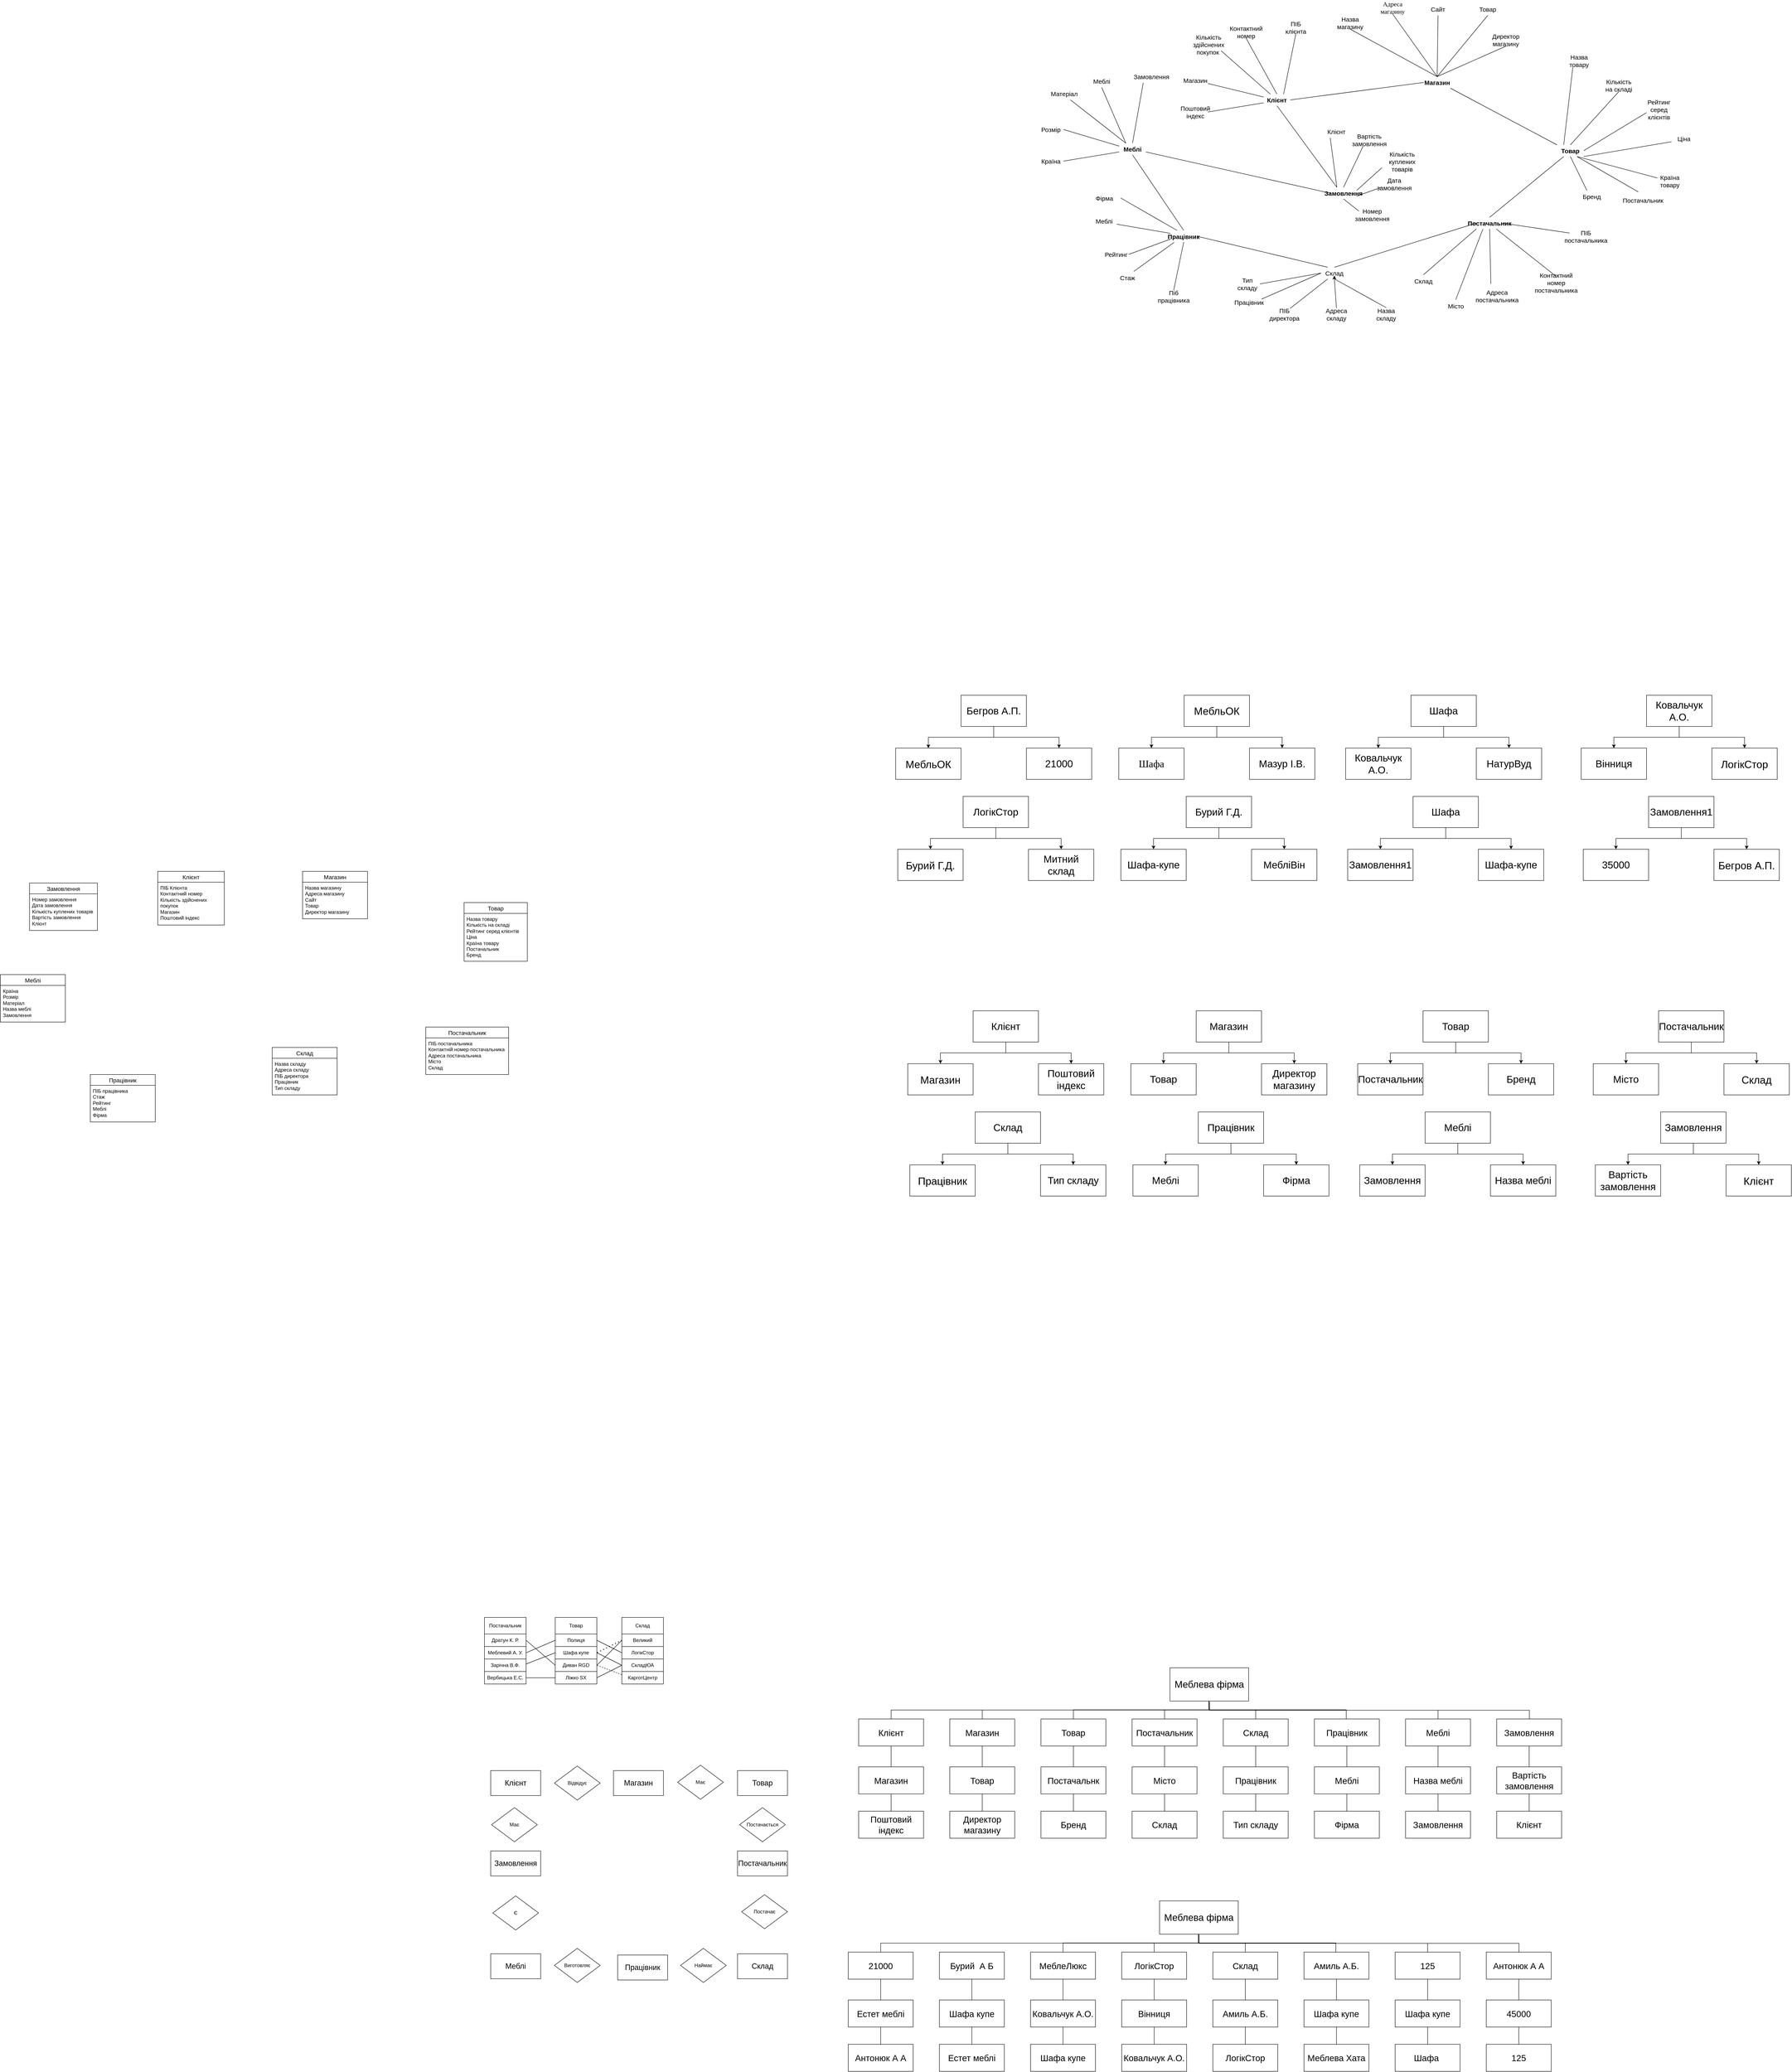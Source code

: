 <mxfile version="24.2.7" type="github">
  <diagram name="Страница — 1" id="P6JI2hraffRIriS5gii2">
    <mxGraphModel dx="2888" dy="4957" grid="0" gridSize="10" guides="1" tooltips="1" connect="1" arrows="1" fold="1" page="0" pageScale="1" pageWidth="827" pageHeight="1169" math="0" shadow="0">
      <root>
        <mxCell id="0" />
        <mxCell id="1" parent="0" />
        <mxCell id="SkiOrzyZCOOGiPpzgFNa-1" value="Постачальник" style="rounded=0;whiteSpace=wrap;html=1;" parent="1" vertex="1">
          <mxGeometry x="150" y="100" width="100" height="40" as="geometry" />
        </mxCell>
        <mxCell id="SkiOrzyZCOOGiPpzgFNa-2" value="Дратун К. Р." style="rounded=0;whiteSpace=wrap;html=1;" parent="1" vertex="1">
          <mxGeometry x="150" y="140" width="100" height="30" as="geometry" />
        </mxCell>
        <mxCell id="SkiOrzyZCOOGiPpzgFNa-3" value="Меблевий А. У." style="rounded=0;whiteSpace=wrap;html=1;" parent="1" vertex="1">
          <mxGeometry x="150" y="170" width="100" height="30" as="geometry" />
        </mxCell>
        <mxCell id="SkiOrzyZCOOGiPpzgFNa-4" value="Зарічна В.Ф." style="rounded=0;whiteSpace=wrap;html=1;" parent="1" vertex="1">
          <mxGeometry x="150" y="200" width="100" height="30" as="geometry" />
        </mxCell>
        <mxCell id="SkiOrzyZCOOGiPpzgFNa-5" value="Вербицька Е.С." style="rounded=0;whiteSpace=wrap;html=1;" parent="1" vertex="1">
          <mxGeometry x="150" y="230" width="100" height="30" as="geometry" />
        </mxCell>
        <mxCell id="SkiOrzyZCOOGiPpzgFNa-6" value="Товар" style="rounded=0;whiteSpace=wrap;html=1;" parent="1" vertex="1">
          <mxGeometry x="320" y="100" width="100" height="40" as="geometry" />
        </mxCell>
        <mxCell id="SkiOrzyZCOOGiPpzgFNa-7" value="Полиця" style="rounded=0;whiteSpace=wrap;html=1;" parent="1" vertex="1">
          <mxGeometry x="320" y="140" width="100" height="30" as="geometry" />
        </mxCell>
        <mxCell id="SkiOrzyZCOOGiPpzgFNa-8" value="Шафа купе" style="rounded=0;whiteSpace=wrap;html=1;" parent="1" vertex="1">
          <mxGeometry x="320" y="170" width="100" height="30" as="geometry" />
        </mxCell>
        <mxCell id="SkiOrzyZCOOGiPpzgFNa-9" value="Диван RGD" style="rounded=0;whiteSpace=wrap;html=1;" parent="1" vertex="1">
          <mxGeometry x="320" y="200" width="100" height="30" as="geometry" />
        </mxCell>
        <mxCell id="SkiOrzyZCOOGiPpzgFNa-10" value="Ліжко SX" style="rounded=0;whiteSpace=wrap;html=1;" parent="1" vertex="1">
          <mxGeometry x="320" y="230" width="100" height="30" as="geometry" />
        </mxCell>
        <mxCell id="SkiOrzyZCOOGiPpzgFNa-11" value="Склад" style="rounded=0;whiteSpace=wrap;html=1;" parent="1" vertex="1">
          <mxGeometry x="480" y="100" width="100" height="40" as="geometry" />
        </mxCell>
        <mxCell id="SkiOrzyZCOOGiPpzgFNa-12" value="Великий" style="rounded=0;whiteSpace=wrap;html=1;" parent="1" vertex="1">
          <mxGeometry x="480" y="140" width="100" height="30" as="geometry" />
        </mxCell>
        <mxCell id="SkiOrzyZCOOGiPpzgFNa-13" value="ЛогікСтор" style="rounded=0;whiteSpace=wrap;html=1;" parent="1" vertex="1">
          <mxGeometry x="480" y="170" width="100" height="30" as="geometry" />
        </mxCell>
        <mxCell id="SkiOrzyZCOOGiPpzgFNa-14" value="СкладЮА" style="rounded=0;whiteSpace=wrap;html=1;" parent="1" vertex="1">
          <mxGeometry x="480" y="200" width="100" height="30" as="geometry" />
        </mxCell>
        <mxCell id="SkiOrzyZCOOGiPpzgFNa-15" value="КарготЦентр" style="rounded=0;whiteSpace=wrap;html=1;" parent="1" vertex="1">
          <mxGeometry x="480" y="230" width="100" height="30" as="geometry" />
        </mxCell>
        <mxCell id="SkiOrzyZCOOGiPpzgFNa-17" value="" style="endArrow=none;html=1;rounded=0;entryX=1;entryY=0.5;entryDx=0;entryDy=0;exitX=0;exitY=0.5;exitDx=0;exitDy=0;" parent="1" source="SkiOrzyZCOOGiPpzgFNa-7" target="SkiOrzyZCOOGiPpzgFNa-3" edge="1">
          <mxGeometry width="50" height="50" relative="1" as="geometry">
            <mxPoint x="390" y="470" as="sourcePoint" />
            <mxPoint x="440" y="420" as="targetPoint" />
          </mxGeometry>
        </mxCell>
        <mxCell id="SkiOrzyZCOOGiPpzgFNa-18" value="" style="endArrow=none;html=1;rounded=0;entryX=1;entryY=0.5;entryDx=0;entryDy=0;exitX=0;exitY=0.5;exitDx=0;exitDy=0;" parent="1" source="SkiOrzyZCOOGiPpzgFNa-10" target="SkiOrzyZCOOGiPpzgFNa-5" edge="1">
          <mxGeometry width="50" height="50" relative="1" as="geometry">
            <mxPoint x="390" y="470" as="sourcePoint" />
            <mxPoint x="440" y="420" as="targetPoint" />
          </mxGeometry>
        </mxCell>
        <mxCell id="SkiOrzyZCOOGiPpzgFNa-20" value="" style="endArrow=none;html=1;rounded=0;entryX=1;entryY=0.5;entryDx=0;entryDy=0;exitX=0;exitY=0.5;exitDx=0;exitDy=0;" parent="1" source="SkiOrzyZCOOGiPpzgFNa-13" target="SkiOrzyZCOOGiPpzgFNa-7" edge="1">
          <mxGeometry width="50" height="50" relative="1" as="geometry">
            <mxPoint x="390" y="470" as="sourcePoint" />
            <mxPoint x="440" y="420" as="targetPoint" />
          </mxGeometry>
        </mxCell>
        <mxCell id="SkiOrzyZCOOGiPpzgFNa-21" value="" style="endArrow=none;dashed=1;html=1;dashPattern=1 3;strokeWidth=2;rounded=0;entryX=1;entryY=0.5;entryDx=0;entryDy=0;exitX=0;exitY=0.5;exitDx=0;exitDy=0;" parent="1" source="SkiOrzyZCOOGiPpzgFNa-12" target="SkiOrzyZCOOGiPpzgFNa-8" edge="1">
          <mxGeometry width="50" height="50" relative="1" as="geometry">
            <mxPoint x="390" y="470" as="sourcePoint" />
            <mxPoint x="440" y="420" as="targetPoint" />
          </mxGeometry>
        </mxCell>
        <mxCell id="SkiOrzyZCOOGiPpzgFNa-22" value="" style="endArrow=none;dashed=1;html=1;rounded=0;entryX=1;entryY=0.5;entryDx=0;entryDy=0;exitX=0;exitY=0.25;exitDx=0;exitDy=0;" parent="1" source="SkiOrzyZCOOGiPpzgFNa-15" target="SkiOrzyZCOOGiPpzgFNa-9" edge="1">
          <mxGeometry width="50" height="50" relative="1" as="geometry">
            <mxPoint x="390" y="470" as="sourcePoint" />
            <mxPoint x="440" y="420" as="targetPoint" />
          </mxGeometry>
        </mxCell>
        <mxCell id="SkiOrzyZCOOGiPpzgFNa-23" value="" style="endArrow=none;html=1;rounded=0;entryX=1;entryY=0.5;entryDx=0;entryDy=0;exitX=0;exitY=0.5;exitDx=0;exitDy=0;" parent="1" source="SkiOrzyZCOOGiPpzgFNa-14" target="SkiOrzyZCOOGiPpzgFNa-10" edge="1">
          <mxGeometry width="50" height="50" relative="1" as="geometry">
            <mxPoint x="390" y="470" as="sourcePoint" />
            <mxPoint x="440" y="420" as="targetPoint" />
          </mxGeometry>
        </mxCell>
        <mxCell id="vFeIOlEEUG4tyz7BfGQq-1" value="" style="endArrow=none;html=1;rounded=0;entryX=1;entryY=0.4;entryDx=0;entryDy=0;entryPerimeter=0;exitX=0;exitY=0.5;exitDx=0;exitDy=0;" parent="1" source="SkiOrzyZCOOGiPpzgFNa-8" target="SkiOrzyZCOOGiPpzgFNa-4" edge="1">
          <mxGeometry width="50" height="50" relative="1" as="geometry">
            <mxPoint x="388" y="467" as="sourcePoint" />
            <mxPoint x="253" y="215" as="targetPoint" />
          </mxGeometry>
        </mxCell>
        <mxCell id="vFeIOlEEUG4tyz7BfGQq-2" value="" style="endArrow=none;html=1;rounded=0;entryX=1;entryY=0.5;entryDx=0;entryDy=0;exitX=0;exitY=0.5;exitDx=0;exitDy=0;" parent="1" source="SkiOrzyZCOOGiPpzgFNa-9" target="SkiOrzyZCOOGiPpzgFNa-2" edge="1">
          <mxGeometry width="50" height="50" relative="1" as="geometry">
            <mxPoint x="388" y="467" as="sourcePoint" />
            <mxPoint x="438" y="417" as="targetPoint" />
          </mxGeometry>
        </mxCell>
        <mxCell id="vFeIOlEEUG4tyz7BfGQq-3" value="&lt;font style=&quot;font-size: 18px;&quot;&gt;Клієнт&lt;/font&gt;" style="rounded=0;whiteSpace=wrap;html=1;" parent="1" vertex="1">
          <mxGeometry x="165" y="468" width="120" height="60" as="geometry" />
        </mxCell>
        <mxCell id="vFeIOlEEUG4tyz7BfGQq-4" value="&lt;font style=&quot;font-size: 18px;&quot;&gt;Магазин&lt;/font&gt;" style="rounded=0;whiteSpace=wrap;html=1;" parent="1" vertex="1">
          <mxGeometry x="460" y="468" width="120" height="60" as="geometry" />
        </mxCell>
        <mxCell id="vFeIOlEEUG4tyz7BfGQq-5" value="&lt;font style=&quot;font-size: 18px;&quot;&gt;Товар&lt;/font&gt;" style="rounded=0;whiteSpace=wrap;html=1;" parent="1" vertex="1">
          <mxGeometry x="758" y="468" width="120" height="60" as="geometry" />
        </mxCell>
        <mxCell id="vFeIOlEEUG4tyz7BfGQq-6" value="&lt;font style=&quot;font-size: 18px;&quot;&gt;Постачальник&lt;/font&gt;" style="rounded=0;whiteSpace=wrap;html=1;" parent="1" vertex="1">
          <mxGeometry x="758" y="661" width="120" height="60" as="geometry" />
        </mxCell>
        <mxCell id="vFeIOlEEUG4tyz7BfGQq-7" value="&lt;font style=&quot;font-size: 18px;&quot;&gt;Склад&lt;/font&gt;" style="rounded=0;whiteSpace=wrap;html=1;" parent="1" vertex="1">
          <mxGeometry x="758" y="908" width="120" height="60" as="geometry" />
        </mxCell>
        <mxCell id="vFeIOlEEUG4tyz7BfGQq-9" value="&lt;font style=&quot;font-size: 18px;&quot;&gt;Працівник&lt;/font&gt;" style="rounded=0;whiteSpace=wrap;html=1;" parent="1" vertex="1">
          <mxGeometry x="470" y="911" width="120" height="60" as="geometry" />
        </mxCell>
        <mxCell id="vFeIOlEEUG4tyz7BfGQq-10" value="&lt;font style=&quot;font-size: 18px;&quot;&gt;Меблі&lt;/font&gt;" style="rounded=0;whiteSpace=wrap;html=1;" parent="1" vertex="1">
          <mxGeometry x="165" y="908" width="120" height="60" as="geometry" />
        </mxCell>
        <mxCell id="vFeIOlEEUG4tyz7BfGQq-11" value="&lt;font style=&quot;font-size: 18px;&quot;&gt;Замовлення&lt;/font&gt;" style="rounded=0;whiteSpace=wrap;html=1;" parent="1" vertex="1">
          <mxGeometry x="165" y="661" width="120" height="60" as="geometry" />
        </mxCell>
        <mxCell id="vFeIOlEEUG4tyz7BfGQq-12" value="Є" style="rhombus;whiteSpace=wrap;html=1;" parent="1" vertex="1">
          <mxGeometry x="170" y="769" width="110" height="82" as="geometry" />
        </mxCell>
        <mxCell id="vFeIOlEEUG4tyz7BfGQq-13" value="Має" style="rhombus;whiteSpace=wrap;html=1;" parent="1" vertex="1">
          <mxGeometry x="167" y="557" width="110" height="82" as="geometry" />
        </mxCell>
        <mxCell id="vFeIOlEEUG4tyz7BfGQq-14" value="Відвідує" style="rhombus;whiteSpace=wrap;html=1;" parent="1" vertex="1">
          <mxGeometry x="318" y="457" width="110" height="82" as="geometry" />
        </mxCell>
        <mxCell id="vFeIOlEEUG4tyz7BfGQq-15" value="Має" style="rhombus;whiteSpace=wrap;html=1;" parent="1" vertex="1">
          <mxGeometry x="614" y="455" width="110" height="82" as="geometry" />
        </mxCell>
        <mxCell id="vFeIOlEEUG4tyz7BfGQq-16" value="Постачається" style="rhombus;whiteSpace=wrap;html=1;" parent="1" vertex="1">
          <mxGeometry x="763" y="557" width="110" height="82" as="geometry" />
        </mxCell>
        <mxCell id="vFeIOlEEUG4tyz7BfGQq-17" value="Постачає" style="rhombus;whiteSpace=wrap;html=1;" parent="1" vertex="1">
          <mxGeometry x="768" y="766" width="110" height="82" as="geometry" />
        </mxCell>
        <mxCell id="vFeIOlEEUG4tyz7BfGQq-18" value="Наймає" style="rhombus;whiteSpace=wrap;html=1;" parent="1" vertex="1">
          <mxGeometry x="621" y="895" width="110" height="82" as="geometry" />
        </mxCell>
        <mxCell id="vFeIOlEEUG4tyz7BfGQq-19" value="Виготовляє" style="rhombus;whiteSpace=wrap;html=1;" parent="1" vertex="1">
          <mxGeometry x="318" y="895" width="110" height="82" as="geometry" />
        </mxCell>
        <mxCell id="jY9CgbMCRMDXawIUMuLN-27" style="edgeStyle=orthogonalEdgeStyle;rounded=0;orthogonalLoop=1;jettySize=auto;html=1;exitX=0.5;exitY=1;exitDx=0;exitDy=0;entryX=0.5;entryY=0;entryDx=0;entryDy=0;endArrow=baseDash;endFill=0;" parent="1" source="jY9CgbMCRMDXawIUMuLN-1" target="jY9CgbMCRMDXawIUMuLN-2" edge="1">
          <mxGeometry relative="1" as="geometry" />
        </mxCell>
        <mxCell id="jY9CgbMCRMDXawIUMuLN-28" style="edgeStyle=orthogonalEdgeStyle;rounded=0;orthogonalLoop=1;jettySize=auto;html=1;exitX=0.5;exitY=1;exitDx=0;exitDy=0;entryX=0.5;entryY=0;entryDx=0;entryDy=0;endArrow=baseDash;endFill=0;" parent="1" source="jY9CgbMCRMDXawIUMuLN-1" target="jY9CgbMCRMDXawIUMuLN-3" edge="1">
          <mxGeometry relative="1" as="geometry" />
        </mxCell>
        <mxCell id="jY9CgbMCRMDXawIUMuLN-29" style="edgeStyle=orthogonalEdgeStyle;rounded=0;orthogonalLoop=1;jettySize=auto;html=1;entryX=0.5;entryY=0;entryDx=0;entryDy=0;endArrow=baseDash;endFill=0;" parent="1" source="jY9CgbMCRMDXawIUMuLN-1" target="jY9CgbMCRMDXawIUMuLN-4" edge="1">
          <mxGeometry relative="1" as="geometry">
            <Array as="points">
              <mxPoint x="1891" y="322" />
              <mxPoint x="1565" y="322" />
            </Array>
          </mxGeometry>
        </mxCell>
        <mxCell id="jY9CgbMCRMDXawIUMuLN-30" style="edgeStyle=orthogonalEdgeStyle;rounded=0;orthogonalLoop=1;jettySize=auto;html=1;entryX=0.5;entryY=0;entryDx=0;entryDy=0;endArrow=baseDash;endFill=0;" parent="1" source="jY9CgbMCRMDXawIUMuLN-1" target="jY9CgbMCRMDXawIUMuLN-6" edge="1">
          <mxGeometry relative="1" as="geometry" />
        </mxCell>
        <mxCell id="jY9CgbMCRMDXawIUMuLN-31" style="edgeStyle=orthogonalEdgeStyle;rounded=0;orthogonalLoop=1;jettySize=auto;html=1;entryX=0.5;entryY=0;entryDx=0;entryDy=0;endArrow=baseDash;endFill=0;" parent="1" edge="1">
          <mxGeometry relative="1" as="geometry">
            <mxPoint x="1890" y="301" as="sourcePoint" />
            <mxPoint x="2220.5" y="344" as="targetPoint" />
            <Array as="points">
              <mxPoint x="1889.5" y="322" />
              <mxPoint x="2220.5" y="322" />
            </Array>
          </mxGeometry>
        </mxCell>
        <mxCell id="jY9CgbMCRMDXawIUMuLN-32" style="edgeStyle=orthogonalEdgeStyle;rounded=0;orthogonalLoop=1;jettySize=auto;html=1;entryX=0.5;entryY=0;entryDx=0;entryDy=0;endArrow=baseDash;endFill=0;" parent="1" source="jY9CgbMCRMDXawIUMuLN-1" target="jY9CgbMCRMDXawIUMuLN-8" edge="1">
          <mxGeometry relative="1" as="geometry">
            <Array as="points">
              <mxPoint x="1891" y="323" />
              <mxPoint x="2441" y="323" />
            </Array>
          </mxGeometry>
        </mxCell>
        <mxCell id="jY9CgbMCRMDXawIUMuLN-33" style="edgeStyle=orthogonalEdgeStyle;rounded=0;orthogonalLoop=1;jettySize=auto;html=1;entryX=0.5;entryY=0;entryDx=0;entryDy=0;endArrow=baseDash;endFill=0;" parent="1" edge="1">
          <mxGeometry relative="1" as="geometry">
            <mxPoint x="1892" y="303" as="sourcePoint" />
            <mxPoint x="2660.5" y="346" as="targetPoint" />
            <Array as="points">
              <mxPoint x="1892" y="323" />
              <mxPoint x="2661" y="323" />
            </Array>
          </mxGeometry>
        </mxCell>
        <mxCell id="jY9CgbMCRMDXawIUMuLN-34" style="edgeStyle=orthogonalEdgeStyle;rounded=0;orthogonalLoop=1;jettySize=auto;html=1;entryX=0.5;entryY=0;entryDx=0;entryDy=0;endArrow=baseDash;endFill=0;" parent="1" source="jY9CgbMCRMDXawIUMuLN-1" target="jY9CgbMCRMDXawIUMuLN-5" edge="1">
          <mxGeometry relative="1" as="geometry" />
        </mxCell>
        <mxCell id="jY9CgbMCRMDXawIUMuLN-1" value="&lt;font style=&quot;font-size: 23px;&quot;&gt;Меблева фірма&lt;/font&gt;" style="rounded=0;whiteSpace=wrap;html=1;" parent="1" vertex="1">
          <mxGeometry x="1797" y="221" width="189" height="80" as="geometry" />
        </mxCell>
        <mxCell id="jY9CgbMCRMDXawIUMuLN-2" value="&lt;font style=&quot;font-size: 21px;&quot;&gt;Клієнт&lt;/font&gt;" style="rounded=0;whiteSpace=wrap;html=1;fontSize=21;" parent="1" vertex="1">
          <mxGeometry x="1049" y="344" width="156" height="65" as="geometry" />
        </mxCell>
        <mxCell id="jY9CgbMCRMDXawIUMuLN-3" value="Магазин" style="rounded=0;whiteSpace=wrap;html=1;fontSize=21;" parent="1" vertex="1">
          <mxGeometry x="1268" y="344" width="156" height="65" as="geometry" />
        </mxCell>
        <mxCell id="jY9CgbMCRMDXawIUMuLN-4" value="Товар" style="rounded=0;whiteSpace=wrap;html=1;fontSize=21;" parent="1" vertex="1">
          <mxGeometry x="1487" y="344" width="156" height="65" as="geometry" />
        </mxCell>
        <mxCell id="jY9CgbMCRMDXawIUMuLN-5" value="Постачальник" style="rounded=0;whiteSpace=wrap;html=1;fontSize=21;" parent="1" vertex="1">
          <mxGeometry x="1706" y="344" width="156" height="65" as="geometry" />
        </mxCell>
        <mxCell id="jY9CgbMCRMDXawIUMuLN-6" value="Склад" style="rounded=0;whiteSpace=wrap;html=1;fontSize=21;" parent="1" vertex="1">
          <mxGeometry x="1925" y="344" width="156" height="65" as="geometry" />
        </mxCell>
        <mxCell id="jY9CgbMCRMDXawIUMuLN-7" value="Працівник" style="rounded=0;whiteSpace=wrap;html=1;fontSize=21;" parent="1" vertex="1">
          <mxGeometry x="2144" y="344" width="156" height="65" as="geometry" />
        </mxCell>
        <mxCell id="jY9CgbMCRMDXawIUMuLN-8" value="Меблі" style="rounded=0;whiteSpace=wrap;html=1;fontSize=21;" parent="1" vertex="1">
          <mxGeometry x="2363" y="344" width="156" height="65" as="geometry" />
        </mxCell>
        <mxCell id="jY9CgbMCRMDXawIUMuLN-9" value="Замовлення" style="rounded=0;whiteSpace=wrap;html=1;fontSize=21;" parent="1" vertex="1">
          <mxGeometry x="2582" y="344" width="156" height="65" as="geometry" />
        </mxCell>
        <mxCell id="jY9CgbMCRMDXawIUMuLN-10" value="Магазин" style="rounded=0;whiteSpace=wrap;html=1;fontSize=21;" parent="1" vertex="1">
          <mxGeometry x="1049" y="459" width="156" height="65" as="geometry" />
        </mxCell>
        <mxCell id="jY9CgbMCRMDXawIUMuLN-11" value="Товар" style="rounded=0;whiteSpace=wrap;html=1;fontSize=21;" parent="1" vertex="1">
          <mxGeometry x="1268" y="459" width="156" height="65" as="geometry" />
        </mxCell>
        <mxCell id="jY9CgbMCRMDXawIUMuLN-12" value="Постачальнк" style="rounded=0;whiteSpace=wrap;html=1;fontSize=21;" parent="1" vertex="1">
          <mxGeometry x="1487" y="459" width="156" height="65" as="geometry" />
        </mxCell>
        <mxCell id="jY9CgbMCRMDXawIUMuLN-13" value="Місто" style="rounded=0;whiteSpace=wrap;html=1;fontSize=21;" parent="1" vertex="1">
          <mxGeometry x="1706" y="459" width="156" height="65" as="geometry" />
        </mxCell>
        <mxCell id="jY9CgbMCRMDXawIUMuLN-14" value="Працівник" style="rounded=0;whiteSpace=wrap;html=1;fontSize=21;" parent="1" vertex="1">
          <mxGeometry x="1925" y="459" width="156" height="65" as="geometry" />
        </mxCell>
        <mxCell id="jY9CgbMCRMDXawIUMuLN-15" value="Меблі" style="rounded=0;whiteSpace=wrap;html=1;fontSize=21;" parent="1" vertex="1">
          <mxGeometry x="2144" y="459" width="156" height="65" as="geometry" />
        </mxCell>
        <mxCell id="jY9CgbMCRMDXawIUMuLN-16" value="Назва меблі" style="rounded=0;whiteSpace=wrap;html=1;fontSize=21;" parent="1" vertex="1">
          <mxGeometry x="2363" y="459" width="156" height="65" as="geometry" />
        </mxCell>
        <mxCell id="jY9CgbMCRMDXawIUMuLN-17" value="Вартість замовлення" style="rounded=0;whiteSpace=wrap;html=1;fontSize=21;" parent="1" vertex="1">
          <mxGeometry x="2582" y="459" width="156" height="65" as="geometry" />
        </mxCell>
        <mxCell id="jY9CgbMCRMDXawIUMuLN-18" value="Поштовий індекс" style="rounded=0;whiteSpace=wrap;html=1;fontSize=21;" parent="1" vertex="1">
          <mxGeometry x="1049" y="565.5" width="156" height="65" as="geometry" />
        </mxCell>
        <mxCell id="jY9CgbMCRMDXawIUMuLN-19" value="Директор магазину" style="rounded=0;whiteSpace=wrap;html=1;fontSize=21;" parent="1" vertex="1">
          <mxGeometry x="1268" y="565.5" width="156" height="65" as="geometry" />
        </mxCell>
        <mxCell id="jY9CgbMCRMDXawIUMuLN-20" value="Бренд" style="rounded=0;whiteSpace=wrap;html=1;fontSize=21;" parent="1" vertex="1">
          <mxGeometry x="1487" y="565.5" width="156" height="65" as="geometry" />
        </mxCell>
        <mxCell id="jY9CgbMCRMDXawIUMuLN-21" value="Склад" style="rounded=0;whiteSpace=wrap;html=1;fontSize=21;" parent="1" vertex="1">
          <mxGeometry x="1706" y="565.5" width="156" height="65" as="geometry" />
        </mxCell>
        <mxCell id="jY9CgbMCRMDXawIUMuLN-22" value="Тип складу" style="rounded=0;whiteSpace=wrap;html=1;fontSize=21;" parent="1" vertex="1">
          <mxGeometry x="1925" y="565.5" width="156" height="65" as="geometry" />
        </mxCell>
        <mxCell id="jY9CgbMCRMDXawIUMuLN-23" value="Фірма" style="rounded=0;whiteSpace=wrap;html=1;fontSize=21;" parent="1" vertex="1">
          <mxGeometry x="2144" y="565.5" width="156" height="65" as="geometry" />
        </mxCell>
        <mxCell id="jY9CgbMCRMDXawIUMuLN-24" value="Замовлення" style="rounded=0;whiteSpace=wrap;html=1;fontSize=21;" parent="1" vertex="1">
          <mxGeometry x="2363" y="565.5" width="156" height="65" as="geometry" />
        </mxCell>
        <mxCell id="jY9CgbMCRMDXawIUMuLN-25" value="Клієнт" style="rounded=0;whiteSpace=wrap;html=1;fontSize=21;" parent="1" vertex="1">
          <mxGeometry x="2582" y="565.5" width="156" height="65" as="geometry" />
        </mxCell>
        <mxCell id="jY9CgbMCRMDXawIUMuLN-35" value="" style="endArrow=none;html=1;rounded=0;entryX=0.5;entryY=1;entryDx=0;entryDy=0;exitX=0.5;exitY=0;exitDx=0;exitDy=0;fontSize=21;" parent="1" source="jY9CgbMCRMDXawIUMuLN-10" target="jY9CgbMCRMDXawIUMuLN-2" edge="1">
          <mxGeometry width="50" height="50" relative="1" as="geometry">
            <mxPoint x="1760" y="362" as="sourcePoint" />
            <mxPoint x="1810" y="312" as="targetPoint" />
          </mxGeometry>
        </mxCell>
        <mxCell id="jY9CgbMCRMDXawIUMuLN-36" value="" style="endArrow=none;html=1;rounded=0;entryX=0.5;entryY=1;entryDx=0;entryDy=0;exitX=0.5;exitY=0;exitDx=0;exitDy=0;fontSize=21;" parent="1" source="jY9CgbMCRMDXawIUMuLN-11" target="jY9CgbMCRMDXawIUMuLN-3" edge="1">
          <mxGeometry width="50" height="50" relative="1" as="geometry">
            <mxPoint x="1137" y="469" as="sourcePoint" />
            <mxPoint x="1137" y="419" as="targetPoint" />
          </mxGeometry>
        </mxCell>
        <mxCell id="jY9CgbMCRMDXawIUMuLN-37" value="" style="endArrow=none;html=1;rounded=0;entryX=0.5;entryY=1;entryDx=0;entryDy=0;exitX=0.5;exitY=0;exitDx=0;exitDy=0;fontSize=21;" parent="1" source="jY9CgbMCRMDXawIUMuLN-18" target="jY9CgbMCRMDXawIUMuLN-10" edge="1">
          <mxGeometry width="50" height="50" relative="1" as="geometry">
            <mxPoint x="1147" y="479" as="sourcePoint" />
            <mxPoint x="1147" y="429" as="targetPoint" />
          </mxGeometry>
        </mxCell>
        <mxCell id="jY9CgbMCRMDXawIUMuLN-38" value="" style="endArrow=none;html=1;rounded=0;entryX=0.5;entryY=1;entryDx=0;entryDy=0;exitX=0.5;exitY=0;exitDx=0;exitDy=0;fontSize=21;" parent="1" source="jY9CgbMCRMDXawIUMuLN-12" target="jY9CgbMCRMDXawIUMuLN-4" edge="1">
          <mxGeometry width="50" height="50" relative="1" as="geometry">
            <mxPoint x="1157" y="489" as="sourcePoint" />
            <mxPoint x="1157" y="439" as="targetPoint" />
          </mxGeometry>
        </mxCell>
        <mxCell id="jY9CgbMCRMDXawIUMuLN-39" value="" style="endArrow=none;html=1;rounded=0;entryX=0.5;entryY=1;entryDx=0;entryDy=0;exitX=0.5;exitY=0;exitDx=0;exitDy=0;fontSize=21;" parent="1" source="jY9CgbMCRMDXawIUMuLN-19" target="jY9CgbMCRMDXawIUMuLN-11" edge="1">
          <mxGeometry width="50" height="50" relative="1" as="geometry">
            <mxPoint x="1167" y="499" as="sourcePoint" />
            <mxPoint x="1167" y="449" as="targetPoint" />
          </mxGeometry>
        </mxCell>
        <mxCell id="jY9CgbMCRMDXawIUMuLN-40" value="" style="endArrow=none;html=1;rounded=0;entryX=0.5;entryY=1;entryDx=0;entryDy=0;exitX=0.5;exitY=0;exitDx=0;exitDy=0;fontSize=21;" parent="1" source="jY9CgbMCRMDXawIUMuLN-20" target="jY9CgbMCRMDXawIUMuLN-12" edge="1">
          <mxGeometry width="50" height="50" relative="1" as="geometry">
            <mxPoint x="1177" y="509" as="sourcePoint" />
            <mxPoint x="1177" y="459" as="targetPoint" />
          </mxGeometry>
        </mxCell>
        <mxCell id="jY9CgbMCRMDXawIUMuLN-41" value="" style="endArrow=none;html=1;rounded=0;entryX=0.5;entryY=1;entryDx=0;entryDy=0;exitX=0.5;exitY=0;exitDx=0;exitDy=0;fontSize=21;" parent="1" source="jY9CgbMCRMDXawIUMuLN-13" target="jY9CgbMCRMDXawIUMuLN-5" edge="1">
          <mxGeometry width="50" height="50" relative="1" as="geometry">
            <mxPoint x="1187" y="519" as="sourcePoint" />
            <mxPoint x="1187" y="469" as="targetPoint" />
          </mxGeometry>
        </mxCell>
        <mxCell id="jY9CgbMCRMDXawIUMuLN-42" value="" style="endArrow=none;html=1;rounded=0;entryX=0.5;entryY=1;entryDx=0;entryDy=0;exitX=0.5;exitY=0;exitDx=0;exitDy=0;fontSize=21;" parent="1" source="jY9CgbMCRMDXawIUMuLN-21" target="jY9CgbMCRMDXawIUMuLN-13" edge="1">
          <mxGeometry width="50" height="50" relative="1" as="geometry">
            <mxPoint x="1197" y="529" as="sourcePoint" />
            <mxPoint x="1197" y="479" as="targetPoint" />
          </mxGeometry>
        </mxCell>
        <mxCell id="jY9CgbMCRMDXawIUMuLN-43" value="" style="endArrow=none;html=1;rounded=0;entryX=0.5;entryY=1;entryDx=0;entryDy=0;exitX=0.5;exitY=0;exitDx=0;exitDy=0;fontSize=21;" parent="1" source="jY9CgbMCRMDXawIUMuLN-14" target="jY9CgbMCRMDXawIUMuLN-6" edge="1">
          <mxGeometry width="50" height="50" relative="1" as="geometry">
            <mxPoint x="1207" y="539" as="sourcePoint" />
            <mxPoint x="1207" y="489" as="targetPoint" />
          </mxGeometry>
        </mxCell>
        <mxCell id="jY9CgbMCRMDXawIUMuLN-44" value="" style="endArrow=none;html=1;rounded=0;entryX=0.5;entryY=1;entryDx=0;entryDy=0;exitX=0.5;exitY=0;exitDx=0;exitDy=0;fontSize=21;" parent="1" source="jY9CgbMCRMDXawIUMuLN-22" target="jY9CgbMCRMDXawIUMuLN-14" edge="1">
          <mxGeometry width="50" height="50" relative="1" as="geometry">
            <mxPoint x="1217" y="549" as="sourcePoint" />
            <mxPoint x="1217" y="499" as="targetPoint" />
          </mxGeometry>
        </mxCell>
        <mxCell id="jY9CgbMCRMDXawIUMuLN-45" value="" style="endArrow=none;html=1;rounded=0;entryX=0.5;entryY=1;entryDx=0;entryDy=0;exitX=0.5;exitY=0;exitDx=0;exitDy=0;fontSize=21;" parent="1" source="jY9CgbMCRMDXawIUMuLN-15" target="jY9CgbMCRMDXawIUMuLN-7" edge="1">
          <mxGeometry width="50" height="50" relative="1" as="geometry">
            <mxPoint x="1227" y="559" as="sourcePoint" />
            <mxPoint x="1227" y="509" as="targetPoint" />
          </mxGeometry>
        </mxCell>
        <mxCell id="jY9CgbMCRMDXawIUMuLN-46" value="" style="endArrow=none;html=1;rounded=0;entryX=0.5;entryY=1;entryDx=0;entryDy=0;exitX=0.5;exitY=0;exitDx=0;exitDy=0;fontSize=21;" parent="1" source="jY9CgbMCRMDXawIUMuLN-23" target="jY9CgbMCRMDXawIUMuLN-15" edge="1">
          <mxGeometry width="50" height="50" relative="1" as="geometry">
            <mxPoint x="1237" y="569" as="sourcePoint" />
            <mxPoint x="1237" y="519" as="targetPoint" />
          </mxGeometry>
        </mxCell>
        <mxCell id="jY9CgbMCRMDXawIUMuLN-47" value="" style="endArrow=none;html=1;rounded=0;entryX=0.5;entryY=1;entryDx=0;entryDy=0;exitX=0.5;exitY=0;exitDx=0;exitDy=0;fontSize=21;" parent="1" source="jY9CgbMCRMDXawIUMuLN-16" target="jY9CgbMCRMDXawIUMuLN-8" edge="1">
          <mxGeometry width="50" height="50" relative="1" as="geometry">
            <mxPoint x="1247" y="579" as="sourcePoint" />
            <mxPoint x="1247" y="529" as="targetPoint" />
          </mxGeometry>
        </mxCell>
        <mxCell id="jY9CgbMCRMDXawIUMuLN-48" value="" style="endArrow=none;html=1;rounded=0;entryX=0.5;entryY=1;entryDx=0;entryDy=0;exitX=0.5;exitY=0;exitDx=0;exitDy=0;fontSize=21;" parent="1" source="jY9CgbMCRMDXawIUMuLN-24" target="jY9CgbMCRMDXawIUMuLN-16" edge="1">
          <mxGeometry width="50" height="50" relative="1" as="geometry">
            <mxPoint x="1257" y="589" as="sourcePoint" />
            <mxPoint x="1257" y="539" as="targetPoint" />
          </mxGeometry>
        </mxCell>
        <mxCell id="jY9CgbMCRMDXawIUMuLN-49" value="" style="endArrow=none;html=1;rounded=0;entryX=0.5;entryY=1;entryDx=0;entryDy=0;exitX=0.5;exitY=0;exitDx=0;exitDy=0;fontSize=21;" parent="1" source="jY9CgbMCRMDXawIUMuLN-17" target="jY9CgbMCRMDXawIUMuLN-9" edge="1">
          <mxGeometry width="50" height="50" relative="1" as="geometry">
            <mxPoint x="1267" y="599" as="sourcePoint" />
            <mxPoint x="1267" y="549" as="targetPoint" />
          </mxGeometry>
        </mxCell>
        <mxCell id="jY9CgbMCRMDXawIUMuLN-50" value="" style="endArrow=none;html=1;rounded=0;entryX=0.5;entryY=1;entryDx=0;entryDy=0;exitX=0.5;exitY=0;exitDx=0;exitDy=0;fontSize=21;" parent="1" source="jY9CgbMCRMDXawIUMuLN-25" target="jY9CgbMCRMDXawIUMuLN-17" edge="1">
          <mxGeometry width="50" height="50" relative="1" as="geometry">
            <mxPoint x="1277" y="609" as="sourcePoint" />
            <mxPoint x="1277" y="559" as="targetPoint" />
          </mxGeometry>
        </mxCell>
        <mxCell id="jY9CgbMCRMDXawIUMuLN-54" style="edgeStyle=orthogonalEdgeStyle;rounded=0;orthogonalLoop=1;jettySize=auto;html=1;exitX=0.5;exitY=1;exitDx=0;exitDy=0;fontSize=24;" parent="1" source="jY9CgbMCRMDXawIUMuLN-51" target="jY9CgbMCRMDXawIUMuLN-52" edge="1">
          <mxGeometry relative="1" as="geometry" />
        </mxCell>
        <mxCell id="jY9CgbMCRMDXawIUMuLN-55" style="edgeStyle=orthogonalEdgeStyle;rounded=0;orthogonalLoop=1;jettySize=auto;html=1;exitX=0.5;exitY=1;exitDx=0;exitDy=0;entryX=0.5;entryY=0;entryDx=0;entryDy=0;fontSize=24;" parent="1" source="jY9CgbMCRMDXawIUMuLN-51" target="jY9CgbMCRMDXawIUMuLN-53" edge="1">
          <mxGeometry relative="1" as="geometry" />
        </mxCell>
        <mxCell id="jY9CgbMCRMDXawIUMuLN-51" value="Клієнт" style="rounded=0;whiteSpace=wrap;html=1;fontSize=24;" parent="1" vertex="1">
          <mxGeometry x="1324" y="-1357" width="157" height="75" as="geometry" />
        </mxCell>
        <mxCell id="jY9CgbMCRMDXawIUMuLN-52" value="Магазин" style="rounded=0;whiteSpace=wrap;html=1;fontSize=25;" parent="1" vertex="1">
          <mxGeometry x="1167" y="-1230" width="157" height="75" as="geometry" />
        </mxCell>
        <mxCell id="jY9CgbMCRMDXawIUMuLN-53" value="Поштовий індекс" style="rounded=0;whiteSpace=wrap;html=1;fontSize=24;" parent="1" vertex="1">
          <mxGeometry x="1481" y="-1230" width="157" height="75" as="geometry" />
        </mxCell>
        <mxCell id="jY9CgbMCRMDXawIUMuLN-56" style="edgeStyle=orthogonalEdgeStyle;rounded=0;orthogonalLoop=1;jettySize=auto;html=1;exitX=0.5;exitY=1;exitDx=0;exitDy=0;fontSize=24;" parent="1" source="jY9CgbMCRMDXawIUMuLN-58" target="jY9CgbMCRMDXawIUMuLN-59" edge="1">
          <mxGeometry relative="1" as="geometry" />
        </mxCell>
        <mxCell id="jY9CgbMCRMDXawIUMuLN-57" style="edgeStyle=orthogonalEdgeStyle;rounded=0;orthogonalLoop=1;jettySize=auto;html=1;exitX=0.5;exitY=1;exitDx=0;exitDy=0;entryX=0.5;entryY=0;entryDx=0;entryDy=0;fontSize=24;" parent="1" source="jY9CgbMCRMDXawIUMuLN-58" target="jY9CgbMCRMDXawIUMuLN-60" edge="1">
          <mxGeometry relative="1" as="geometry" />
        </mxCell>
        <mxCell id="jY9CgbMCRMDXawIUMuLN-58" value="Магазин" style="rounded=0;whiteSpace=wrap;html=1;fontSize=24;" parent="1" vertex="1">
          <mxGeometry x="1860" y="-1357" width="157" height="75" as="geometry" />
        </mxCell>
        <mxCell id="jY9CgbMCRMDXawIUMuLN-59" value="Товар" style="rounded=0;whiteSpace=wrap;html=1;fontSize=24;" parent="1" vertex="1">
          <mxGeometry x="1703" y="-1230" width="157" height="75" as="geometry" />
        </mxCell>
        <mxCell id="jY9CgbMCRMDXawIUMuLN-60" value="Директор магазину" style="rounded=0;whiteSpace=wrap;html=1;fontSize=24;" parent="1" vertex="1">
          <mxGeometry x="2017" y="-1230" width="157" height="75" as="geometry" />
        </mxCell>
        <mxCell id="jY9CgbMCRMDXawIUMuLN-61" style="edgeStyle=orthogonalEdgeStyle;rounded=0;orthogonalLoop=1;jettySize=auto;html=1;exitX=0.5;exitY=1;exitDx=0;exitDy=0;fontSize=24;" parent="1" source="jY9CgbMCRMDXawIUMuLN-63" target="jY9CgbMCRMDXawIUMuLN-64" edge="1">
          <mxGeometry relative="1" as="geometry" />
        </mxCell>
        <mxCell id="jY9CgbMCRMDXawIUMuLN-62" style="edgeStyle=orthogonalEdgeStyle;rounded=0;orthogonalLoop=1;jettySize=auto;html=1;exitX=0.5;exitY=1;exitDx=0;exitDy=0;entryX=0.5;entryY=0;entryDx=0;entryDy=0;fontSize=24;" parent="1" source="jY9CgbMCRMDXawIUMuLN-63" target="jY9CgbMCRMDXawIUMuLN-65" edge="1">
          <mxGeometry relative="1" as="geometry" />
        </mxCell>
        <mxCell id="jY9CgbMCRMDXawIUMuLN-63" value="Товар" style="rounded=0;whiteSpace=wrap;html=1;fontSize=24;" parent="1" vertex="1">
          <mxGeometry x="2405" y="-1357" width="157" height="75" as="geometry" />
        </mxCell>
        <mxCell id="jY9CgbMCRMDXawIUMuLN-64" value="Постачальник" style="rounded=0;whiteSpace=wrap;html=1;fontSize=24;" parent="1" vertex="1">
          <mxGeometry x="2248" y="-1230" width="157" height="75" as="geometry" />
        </mxCell>
        <mxCell id="jY9CgbMCRMDXawIUMuLN-65" value="Бренд" style="rounded=0;whiteSpace=wrap;html=1;fontSize=24;" parent="1" vertex="1">
          <mxGeometry x="2562" y="-1230" width="157" height="75" as="geometry" />
        </mxCell>
        <mxCell id="jY9CgbMCRMDXawIUMuLN-66" style="edgeStyle=orthogonalEdgeStyle;rounded=0;orthogonalLoop=1;jettySize=auto;html=1;exitX=0.5;exitY=1;exitDx=0;exitDy=0;fontSize=24;" parent="1" source="jY9CgbMCRMDXawIUMuLN-68" target="jY9CgbMCRMDXawIUMuLN-69" edge="1">
          <mxGeometry relative="1" as="geometry" />
        </mxCell>
        <mxCell id="jY9CgbMCRMDXawIUMuLN-67" style="edgeStyle=orthogonalEdgeStyle;rounded=0;orthogonalLoop=1;jettySize=auto;html=1;exitX=0.5;exitY=1;exitDx=0;exitDy=0;entryX=0.5;entryY=0;entryDx=0;entryDy=0;fontSize=24;" parent="1" source="jY9CgbMCRMDXawIUMuLN-68" target="jY9CgbMCRMDXawIUMuLN-70" edge="1">
          <mxGeometry relative="1" as="geometry" />
        </mxCell>
        <mxCell id="jY9CgbMCRMDXawIUMuLN-68" value="Постачальник" style="rounded=0;whiteSpace=wrap;html=1;fontSize=24;" parent="1" vertex="1">
          <mxGeometry x="2971" y="-1357" width="157" height="75" as="geometry" />
        </mxCell>
        <mxCell id="jY9CgbMCRMDXawIUMuLN-69" value="Місто" style="rounded=0;whiteSpace=wrap;html=1;fontSize=24;" parent="1" vertex="1">
          <mxGeometry x="2814" y="-1230" width="157" height="75" as="geometry" />
        </mxCell>
        <mxCell id="jY9CgbMCRMDXawIUMuLN-70" value="Склад" style="rounded=0;whiteSpace=wrap;html=1;fontSize=25;" parent="1" vertex="1">
          <mxGeometry x="3128" y="-1230" width="157" height="75" as="geometry" />
        </mxCell>
        <mxCell id="jY9CgbMCRMDXawIUMuLN-71" style="edgeStyle=orthogonalEdgeStyle;rounded=0;orthogonalLoop=1;jettySize=auto;html=1;exitX=0.5;exitY=1;exitDx=0;exitDy=0;fontSize=24;" parent="1" source="jY9CgbMCRMDXawIUMuLN-73" target="jY9CgbMCRMDXawIUMuLN-74" edge="1">
          <mxGeometry relative="1" as="geometry" />
        </mxCell>
        <mxCell id="jY9CgbMCRMDXawIUMuLN-72" style="edgeStyle=orthogonalEdgeStyle;rounded=0;orthogonalLoop=1;jettySize=auto;html=1;exitX=0.5;exitY=1;exitDx=0;exitDy=0;entryX=0.5;entryY=0;entryDx=0;entryDy=0;fontSize=24;" parent="1" source="jY9CgbMCRMDXawIUMuLN-73" target="jY9CgbMCRMDXawIUMuLN-75" edge="1">
          <mxGeometry relative="1" as="geometry" />
        </mxCell>
        <mxCell id="jY9CgbMCRMDXawIUMuLN-73" value="Склад" style="rounded=0;whiteSpace=wrap;html=1;fontSize=24;" parent="1" vertex="1">
          <mxGeometry x="1329" y="-1114" width="157" height="75" as="geometry" />
        </mxCell>
        <mxCell id="jY9CgbMCRMDXawIUMuLN-74" value="Працівник" style="rounded=0;whiteSpace=wrap;html=1;fontSize=25;" parent="1" vertex="1">
          <mxGeometry x="1172" y="-987" width="157" height="75" as="geometry" />
        </mxCell>
        <mxCell id="jY9CgbMCRMDXawIUMuLN-75" value="Тип складу" style="rounded=0;whiteSpace=wrap;html=1;fontSize=24;" parent="1" vertex="1">
          <mxGeometry x="1486" y="-987" width="157" height="75" as="geometry" />
        </mxCell>
        <mxCell id="jY9CgbMCRMDXawIUMuLN-76" style="edgeStyle=orthogonalEdgeStyle;rounded=0;orthogonalLoop=1;jettySize=auto;html=1;exitX=0.5;exitY=1;exitDx=0;exitDy=0;fontSize=24;" parent="1" source="jY9CgbMCRMDXawIUMuLN-78" target="jY9CgbMCRMDXawIUMuLN-79" edge="1">
          <mxGeometry relative="1" as="geometry" />
        </mxCell>
        <mxCell id="jY9CgbMCRMDXawIUMuLN-77" style="edgeStyle=orthogonalEdgeStyle;rounded=0;orthogonalLoop=1;jettySize=auto;html=1;exitX=0.5;exitY=1;exitDx=0;exitDy=0;entryX=0.5;entryY=0;entryDx=0;entryDy=0;fontSize=24;" parent="1" source="jY9CgbMCRMDXawIUMuLN-78" target="jY9CgbMCRMDXawIUMuLN-80" edge="1">
          <mxGeometry relative="1" as="geometry" />
        </mxCell>
        <mxCell id="jY9CgbMCRMDXawIUMuLN-78" value="Працівник" style="rounded=0;whiteSpace=wrap;html=1;fontSize=24;" parent="1" vertex="1">
          <mxGeometry x="1865" y="-1114" width="157" height="75" as="geometry" />
        </mxCell>
        <mxCell id="jY9CgbMCRMDXawIUMuLN-79" value="Меблі" style="rounded=0;whiteSpace=wrap;html=1;fontSize=24;" parent="1" vertex="1">
          <mxGeometry x="1708" y="-987" width="157" height="75" as="geometry" />
        </mxCell>
        <mxCell id="jY9CgbMCRMDXawIUMuLN-80" value="Фірма" style="rounded=0;whiteSpace=wrap;html=1;fontSize=24;" parent="1" vertex="1">
          <mxGeometry x="2022" y="-987" width="157" height="75" as="geometry" />
        </mxCell>
        <mxCell id="jY9CgbMCRMDXawIUMuLN-81" style="edgeStyle=orthogonalEdgeStyle;rounded=0;orthogonalLoop=1;jettySize=auto;html=1;exitX=0.5;exitY=1;exitDx=0;exitDy=0;fontSize=24;" parent="1" source="jY9CgbMCRMDXawIUMuLN-83" target="jY9CgbMCRMDXawIUMuLN-84" edge="1">
          <mxGeometry relative="1" as="geometry" />
        </mxCell>
        <mxCell id="jY9CgbMCRMDXawIUMuLN-82" style="edgeStyle=orthogonalEdgeStyle;rounded=0;orthogonalLoop=1;jettySize=auto;html=1;exitX=0.5;exitY=1;exitDx=0;exitDy=0;entryX=0.5;entryY=0;entryDx=0;entryDy=0;fontSize=24;" parent="1" source="jY9CgbMCRMDXawIUMuLN-83" target="jY9CgbMCRMDXawIUMuLN-85" edge="1">
          <mxGeometry relative="1" as="geometry" />
        </mxCell>
        <mxCell id="jY9CgbMCRMDXawIUMuLN-83" value="Меблі" style="rounded=0;whiteSpace=wrap;html=1;fontSize=24;" parent="1" vertex="1">
          <mxGeometry x="2410" y="-1114" width="157" height="75" as="geometry" />
        </mxCell>
        <mxCell id="jY9CgbMCRMDXawIUMuLN-84" value="Замовлення" style="rounded=0;whiteSpace=wrap;html=1;fontSize=24;" parent="1" vertex="1">
          <mxGeometry x="2253" y="-987" width="157" height="75" as="geometry" />
        </mxCell>
        <mxCell id="jY9CgbMCRMDXawIUMuLN-85" value="Назва меблі" style="rounded=0;whiteSpace=wrap;html=1;fontSize=24;" parent="1" vertex="1">
          <mxGeometry x="2567" y="-987" width="157" height="75" as="geometry" />
        </mxCell>
        <mxCell id="jY9CgbMCRMDXawIUMuLN-86" style="edgeStyle=orthogonalEdgeStyle;rounded=0;orthogonalLoop=1;jettySize=auto;html=1;exitX=0.5;exitY=1;exitDx=0;exitDy=0;fontSize=24;" parent="1" source="jY9CgbMCRMDXawIUMuLN-88" target="jY9CgbMCRMDXawIUMuLN-89" edge="1">
          <mxGeometry relative="1" as="geometry" />
        </mxCell>
        <mxCell id="jY9CgbMCRMDXawIUMuLN-87" style="edgeStyle=orthogonalEdgeStyle;rounded=0;orthogonalLoop=1;jettySize=auto;html=1;exitX=0.5;exitY=1;exitDx=0;exitDy=0;entryX=0.5;entryY=0;entryDx=0;entryDy=0;fontSize=24;" parent="1" source="jY9CgbMCRMDXawIUMuLN-88" target="jY9CgbMCRMDXawIUMuLN-90" edge="1">
          <mxGeometry relative="1" as="geometry" />
        </mxCell>
        <mxCell id="jY9CgbMCRMDXawIUMuLN-88" value="Замовлення" style="rounded=0;whiteSpace=wrap;html=1;fontSize=24;" parent="1" vertex="1">
          <mxGeometry x="2976" y="-1114" width="157" height="75" as="geometry" />
        </mxCell>
        <mxCell id="jY9CgbMCRMDXawIUMuLN-89" value="Вартість замовлення" style="rounded=0;whiteSpace=wrap;html=1;fontSize=24;" parent="1" vertex="1">
          <mxGeometry x="2819" y="-987" width="157" height="75" as="geometry" />
        </mxCell>
        <mxCell id="jY9CgbMCRMDXawIUMuLN-90" value="Клієнт" style="rounded=0;whiteSpace=wrap;html=1;fontSize=25;" parent="1" vertex="1">
          <mxGeometry x="3133" y="-987" width="157" height="75" as="geometry" />
        </mxCell>
        <mxCell id="jY9CgbMCRMDXawIUMuLN-91" style="edgeStyle=orthogonalEdgeStyle;rounded=0;orthogonalLoop=1;jettySize=auto;html=1;exitX=0.5;exitY=1;exitDx=0;exitDy=0;fontSize=24;" parent="1" source="jY9CgbMCRMDXawIUMuLN-93" target="jY9CgbMCRMDXawIUMuLN-94" edge="1">
          <mxGeometry relative="1" as="geometry" />
        </mxCell>
        <mxCell id="jY9CgbMCRMDXawIUMuLN-92" style="edgeStyle=orthogonalEdgeStyle;rounded=0;orthogonalLoop=1;jettySize=auto;html=1;exitX=0.5;exitY=1;exitDx=0;exitDy=0;entryX=0.5;entryY=0;entryDx=0;entryDy=0;fontSize=24;" parent="1" source="jY9CgbMCRMDXawIUMuLN-93" target="jY9CgbMCRMDXawIUMuLN-95" edge="1">
          <mxGeometry relative="1" as="geometry" />
        </mxCell>
        <mxCell id="jY9CgbMCRMDXawIUMuLN-93" value="Бегров А.П." style="rounded=0;whiteSpace=wrap;html=1;fontSize=24;" parent="1" vertex="1">
          <mxGeometry x="1295" y="-2115" width="157" height="75" as="geometry" />
        </mxCell>
        <mxCell id="jY9CgbMCRMDXawIUMuLN-94" value="МебльОК" style="rounded=0;whiteSpace=wrap;html=1;fontSize=25;" parent="1" vertex="1">
          <mxGeometry x="1138" y="-1988" width="157" height="75" as="geometry" />
        </mxCell>
        <mxCell id="jY9CgbMCRMDXawIUMuLN-95" value="21000" style="rounded=0;whiteSpace=wrap;html=1;fontSize=24;" parent="1" vertex="1">
          <mxGeometry x="1452" y="-1988" width="157" height="75" as="geometry" />
        </mxCell>
        <mxCell id="jY9CgbMCRMDXawIUMuLN-96" style="edgeStyle=orthogonalEdgeStyle;rounded=0;orthogonalLoop=1;jettySize=auto;html=1;exitX=0.5;exitY=1;exitDx=0;exitDy=0;fontSize=24;" parent="1" source="jY9CgbMCRMDXawIUMuLN-98" target="jY9CgbMCRMDXawIUMuLN-99" edge="1">
          <mxGeometry relative="1" as="geometry" />
        </mxCell>
        <mxCell id="jY9CgbMCRMDXawIUMuLN-97" style="edgeStyle=orthogonalEdgeStyle;rounded=0;orthogonalLoop=1;jettySize=auto;html=1;exitX=0.5;exitY=1;exitDx=0;exitDy=0;entryX=0.5;entryY=0;entryDx=0;entryDy=0;fontSize=24;" parent="1" source="jY9CgbMCRMDXawIUMuLN-98" target="jY9CgbMCRMDXawIUMuLN-100" edge="1">
          <mxGeometry relative="1" as="geometry" />
        </mxCell>
        <mxCell id="jY9CgbMCRMDXawIUMuLN-98" value="&lt;span style=&quot;font-size: 25px;&quot;&gt;МебльОК&lt;/span&gt;" style="rounded=0;whiteSpace=wrap;html=1;fontSize=24;" parent="1" vertex="1">
          <mxGeometry x="1831" y="-2115" width="157" height="75" as="geometry" />
        </mxCell>
        <mxCell id="jY9CgbMCRMDXawIUMuLN-99" value="&lt;span style=&quot;font-family: &amp;quot;Times New Roman&amp;quot;, serif;&quot; lang=&quot;UK&quot;&gt;&lt;font style=&quot;font-size: 24px;&quot;&gt;Шафа&lt;/font&gt;&lt;/span&gt;" style="rounded=0;whiteSpace=wrap;html=1;fontSize=24;" parent="1" vertex="1">
          <mxGeometry x="1674" y="-1988" width="157" height="75" as="geometry" />
        </mxCell>
        <mxCell id="jY9CgbMCRMDXawIUMuLN-100" value="Мазур І.В." style="rounded=0;whiteSpace=wrap;html=1;fontSize=24;" parent="1" vertex="1">
          <mxGeometry x="1988" y="-1988" width="157" height="75" as="geometry" />
        </mxCell>
        <mxCell id="jY9CgbMCRMDXawIUMuLN-101" style="edgeStyle=orthogonalEdgeStyle;rounded=0;orthogonalLoop=1;jettySize=auto;html=1;exitX=0.5;exitY=1;exitDx=0;exitDy=0;fontSize=24;" parent="1" source="jY9CgbMCRMDXawIUMuLN-103" target="jY9CgbMCRMDXawIUMuLN-104" edge="1">
          <mxGeometry relative="1" as="geometry" />
        </mxCell>
        <mxCell id="jY9CgbMCRMDXawIUMuLN-102" style="edgeStyle=orthogonalEdgeStyle;rounded=0;orthogonalLoop=1;jettySize=auto;html=1;exitX=0.5;exitY=1;exitDx=0;exitDy=0;entryX=0.5;entryY=0;entryDx=0;entryDy=0;fontSize=24;" parent="1" source="jY9CgbMCRMDXawIUMuLN-103" target="jY9CgbMCRMDXawIUMuLN-105" edge="1">
          <mxGeometry relative="1" as="geometry" />
        </mxCell>
        <mxCell id="jY9CgbMCRMDXawIUMuLN-103" value="Шафа" style="rounded=0;whiteSpace=wrap;html=1;fontSize=24;" parent="1" vertex="1">
          <mxGeometry x="2376" y="-2115" width="157" height="75" as="geometry" />
        </mxCell>
        <mxCell id="jY9CgbMCRMDXawIUMuLN-104" value="Ковальчук А.О." style="rounded=0;whiteSpace=wrap;html=1;fontSize=24;" parent="1" vertex="1">
          <mxGeometry x="2219" y="-1988" width="157" height="75" as="geometry" />
        </mxCell>
        <mxCell id="jY9CgbMCRMDXawIUMuLN-105" value="НатурВуд" style="rounded=0;whiteSpace=wrap;html=1;fontSize=24;" parent="1" vertex="1">
          <mxGeometry x="2533" y="-1988" width="157" height="75" as="geometry" />
        </mxCell>
        <mxCell id="jY9CgbMCRMDXawIUMuLN-106" style="edgeStyle=orthogonalEdgeStyle;rounded=0;orthogonalLoop=1;jettySize=auto;html=1;exitX=0.5;exitY=1;exitDx=0;exitDy=0;fontSize=24;" parent="1" source="jY9CgbMCRMDXawIUMuLN-108" target="jY9CgbMCRMDXawIUMuLN-109" edge="1">
          <mxGeometry relative="1" as="geometry" />
        </mxCell>
        <mxCell id="jY9CgbMCRMDXawIUMuLN-107" style="edgeStyle=orthogonalEdgeStyle;rounded=0;orthogonalLoop=1;jettySize=auto;html=1;exitX=0.5;exitY=1;exitDx=0;exitDy=0;entryX=0.5;entryY=0;entryDx=0;entryDy=0;fontSize=24;" parent="1" source="jY9CgbMCRMDXawIUMuLN-108" target="jY9CgbMCRMDXawIUMuLN-110" edge="1">
          <mxGeometry relative="1" as="geometry" />
        </mxCell>
        <mxCell id="jY9CgbMCRMDXawIUMuLN-108" value="Ковальчук А.О." style="rounded=0;whiteSpace=wrap;html=1;fontSize=24;" parent="1" vertex="1">
          <mxGeometry x="2942" y="-2115" width="157" height="75" as="geometry" />
        </mxCell>
        <mxCell id="jY9CgbMCRMDXawIUMuLN-109" value="Вінниця" style="rounded=0;whiteSpace=wrap;html=1;fontSize=24;" parent="1" vertex="1">
          <mxGeometry x="2785" y="-1988" width="157" height="75" as="geometry" />
        </mxCell>
        <mxCell id="jY9CgbMCRMDXawIUMuLN-110" value="ЛогікСтор" style="rounded=0;whiteSpace=wrap;html=1;fontSize=25;" parent="1" vertex="1">
          <mxGeometry x="3099" y="-1988" width="157" height="75" as="geometry" />
        </mxCell>
        <mxCell id="jY9CgbMCRMDXawIUMuLN-111" style="edgeStyle=orthogonalEdgeStyle;rounded=0;orthogonalLoop=1;jettySize=auto;html=1;exitX=0.5;exitY=1;exitDx=0;exitDy=0;fontSize=24;" parent="1" source="jY9CgbMCRMDXawIUMuLN-113" target="jY9CgbMCRMDXawIUMuLN-114" edge="1">
          <mxGeometry relative="1" as="geometry" />
        </mxCell>
        <mxCell id="jY9CgbMCRMDXawIUMuLN-112" style="edgeStyle=orthogonalEdgeStyle;rounded=0;orthogonalLoop=1;jettySize=auto;html=1;exitX=0.5;exitY=1;exitDx=0;exitDy=0;entryX=0.5;entryY=0;entryDx=0;entryDy=0;fontSize=24;" parent="1" source="jY9CgbMCRMDXawIUMuLN-113" target="jY9CgbMCRMDXawIUMuLN-115" edge="1">
          <mxGeometry relative="1" as="geometry" />
        </mxCell>
        <mxCell id="jY9CgbMCRMDXawIUMuLN-113" value="ЛогікСтор" style="rounded=0;whiteSpace=wrap;html=1;fontSize=24;" parent="1" vertex="1">
          <mxGeometry x="1300" y="-1872" width="157" height="75" as="geometry" />
        </mxCell>
        <mxCell id="jY9CgbMCRMDXawIUMuLN-114" value="Бурий Г.Д." style="rounded=0;whiteSpace=wrap;html=1;fontSize=25;" parent="1" vertex="1">
          <mxGeometry x="1143" y="-1745" width="157" height="75" as="geometry" />
        </mxCell>
        <mxCell id="jY9CgbMCRMDXawIUMuLN-115" value="Митний склад" style="rounded=0;whiteSpace=wrap;html=1;fontSize=24;" parent="1" vertex="1">
          <mxGeometry x="1457" y="-1745" width="157" height="75" as="geometry" />
        </mxCell>
        <mxCell id="jY9CgbMCRMDXawIUMuLN-116" style="edgeStyle=orthogonalEdgeStyle;rounded=0;orthogonalLoop=1;jettySize=auto;html=1;exitX=0.5;exitY=1;exitDx=0;exitDy=0;fontSize=24;" parent="1" source="jY9CgbMCRMDXawIUMuLN-118" target="jY9CgbMCRMDXawIUMuLN-119" edge="1">
          <mxGeometry relative="1" as="geometry" />
        </mxCell>
        <mxCell id="jY9CgbMCRMDXawIUMuLN-117" style="edgeStyle=orthogonalEdgeStyle;rounded=0;orthogonalLoop=1;jettySize=auto;html=1;exitX=0.5;exitY=1;exitDx=0;exitDy=0;entryX=0.5;entryY=0;entryDx=0;entryDy=0;fontSize=24;" parent="1" source="jY9CgbMCRMDXawIUMuLN-118" target="jY9CgbMCRMDXawIUMuLN-120" edge="1">
          <mxGeometry relative="1" as="geometry" />
        </mxCell>
        <mxCell id="jY9CgbMCRMDXawIUMuLN-118" value="Бурий Г.Д." style="rounded=0;whiteSpace=wrap;html=1;fontSize=24;" parent="1" vertex="1">
          <mxGeometry x="1836" y="-1872" width="157" height="75" as="geometry" />
        </mxCell>
        <mxCell id="jY9CgbMCRMDXawIUMuLN-119" value="Шафа-купе" style="rounded=0;whiteSpace=wrap;html=1;fontSize=24;" parent="1" vertex="1">
          <mxGeometry x="1679" y="-1745" width="157" height="75" as="geometry" />
        </mxCell>
        <mxCell id="jY9CgbMCRMDXawIUMuLN-120" value="МебліВін" style="rounded=0;whiteSpace=wrap;html=1;fontSize=24;" parent="1" vertex="1">
          <mxGeometry x="1993" y="-1745" width="157" height="75" as="geometry" />
        </mxCell>
        <mxCell id="jY9CgbMCRMDXawIUMuLN-121" style="edgeStyle=orthogonalEdgeStyle;rounded=0;orthogonalLoop=1;jettySize=auto;html=1;exitX=0.5;exitY=1;exitDx=0;exitDy=0;fontSize=24;" parent="1" source="jY9CgbMCRMDXawIUMuLN-123" target="jY9CgbMCRMDXawIUMuLN-124" edge="1">
          <mxGeometry relative="1" as="geometry" />
        </mxCell>
        <mxCell id="jY9CgbMCRMDXawIUMuLN-122" style="edgeStyle=orthogonalEdgeStyle;rounded=0;orthogonalLoop=1;jettySize=auto;html=1;exitX=0.5;exitY=1;exitDx=0;exitDy=0;entryX=0.5;entryY=0;entryDx=0;entryDy=0;fontSize=24;" parent="1" source="jY9CgbMCRMDXawIUMuLN-123" target="jY9CgbMCRMDXawIUMuLN-125" edge="1">
          <mxGeometry relative="1" as="geometry" />
        </mxCell>
        <mxCell id="jY9CgbMCRMDXawIUMuLN-123" value="Шафа" style="rounded=0;whiteSpace=wrap;html=1;fontSize=24;" parent="1" vertex="1">
          <mxGeometry x="2381" y="-1872" width="157" height="75" as="geometry" />
        </mxCell>
        <mxCell id="jY9CgbMCRMDXawIUMuLN-124" value="Замовлення1" style="rounded=0;whiteSpace=wrap;html=1;fontSize=24;" parent="1" vertex="1">
          <mxGeometry x="2224" y="-1745" width="157" height="75" as="geometry" />
        </mxCell>
        <mxCell id="jY9CgbMCRMDXawIUMuLN-125" value="Шафа-купе" style="rounded=0;whiteSpace=wrap;html=1;fontSize=24;" parent="1" vertex="1">
          <mxGeometry x="2538" y="-1745" width="157" height="75" as="geometry" />
        </mxCell>
        <mxCell id="jY9CgbMCRMDXawIUMuLN-126" style="edgeStyle=orthogonalEdgeStyle;rounded=0;orthogonalLoop=1;jettySize=auto;html=1;exitX=0.5;exitY=1;exitDx=0;exitDy=0;fontSize=24;" parent="1" source="jY9CgbMCRMDXawIUMuLN-128" target="jY9CgbMCRMDXawIUMuLN-129" edge="1">
          <mxGeometry relative="1" as="geometry" />
        </mxCell>
        <mxCell id="jY9CgbMCRMDXawIUMuLN-127" style="edgeStyle=orthogonalEdgeStyle;rounded=0;orthogonalLoop=1;jettySize=auto;html=1;exitX=0.5;exitY=1;exitDx=0;exitDy=0;entryX=0.5;entryY=0;entryDx=0;entryDy=0;fontSize=24;" parent="1" source="jY9CgbMCRMDXawIUMuLN-128" target="jY9CgbMCRMDXawIUMuLN-130" edge="1">
          <mxGeometry relative="1" as="geometry" />
        </mxCell>
        <mxCell id="jY9CgbMCRMDXawIUMuLN-128" value="Замовлення1" style="rounded=0;whiteSpace=wrap;html=1;fontSize=24;" parent="1" vertex="1">
          <mxGeometry x="2947" y="-1872" width="157" height="75" as="geometry" />
        </mxCell>
        <mxCell id="jY9CgbMCRMDXawIUMuLN-129" value="35000" style="rounded=0;whiteSpace=wrap;html=1;fontSize=24;" parent="1" vertex="1">
          <mxGeometry x="2790" y="-1745" width="157" height="75" as="geometry" />
        </mxCell>
        <mxCell id="jY9CgbMCRMDXawIUMuLN-130" value="Бегров А.П." style="rounded=0;whiteSpace=wrap;html=1;fontSize=25;" parent="1" vertex="1">
          <mxGeometry x="3104" y="-1745" width="157" height="75" as="geometry" />
        </mxCell>
        <mxCell id="jY9CgbMCRMDXawIUMuLN-131" value="&lt;b style=&quot;font-size: 15px;&quot;&gt;Клієнт&lt;/b&gt;" style="text;html=1;align=center;verticalAlign=middle;whiteSpace=wrap;rounded=0;fontSize=15;" parent="1" vertex="1">
          <mxGeometry x="2022" y="-3559" width="64" height="28" as="geometry" />
        </mxCell>
        <mxCell id="jY9CgbMCRMDXawIUMuLN-132" value="Кількість здійснених покупок&amp;nbsp;" style="text;html=1;align=center;verticalAlign=middle;whiteSpace=wrap;rounded=0;fontSize=15;" parent="1" vertex="1">
          <mxGeometry x="1860" y="-3693" width="60" height="30" as="geometry" />
        </mxCell>
        <mxCell id="jY9CgbMCRMDXawIUMuLN-133" value="Магазин" style="text;html=1;align=center;verticalAlign=middle;whiteSpace=wrap;rounded=0;fontSize=15;" parent="1" vertex="1">
          <mxGeometry x="1828" y="-3607" width="60" height="30" as="geometry" />
        </mxCell>
        <mxCell id="jY9CgbMCRMDXawIUMuLN-134" value="Контактний номер" style="text;html=1;align=center;verticalAlign=middle;whiteSpace=wrap;rounded=0;fontSize=15;" parent="1" vertex="1">
          <mxGeometry x="1950" y="-3723" width="60" height="30" as="geometry" />
        </mxCell>
        <mxCell id="jY9CgbMCRMDXawIUMuLN-135" value="ПІБ клієнта" style="text;html=1;align=center;verticalAlign=middle;whiteSpace=wrap;rounded=0;fontSize=15;" parent="1" vertex="1">
          <mxGeometry x="2060" y="-3735" width="79" height="31" as="geometry" />
        </mxCell>
        <mxCell id="jY9CgbMCRMDXawIUMuLN-136" value="Поштовий індекс" style="text;html=1;align=center;verticalAlign=middle;whiteSpace=wrap;rounded=0;fontSize=15;" parent="1" vertex="1">
          <mxGeometry x="1828" y="-3531" width="60" height="30" as="geometry" />
        </mxCell>
        <mxCell id="jY9CgbMCRMDXawIUMuLN-143" value="&lt;b style=&quot;font-size: 15px;&quot;&gt;Магазин&lt;/b&gt;" style="text;html=1;align=center;verticalAlign=middle;whiteSpace=wrap;rounded=0;fontSize=15;" parent="1" vertex="1">
          <mxGeometry x="2407" y="-3601" width="64" height="28" as="geometry" />
        </mxCell>
        <mxCell id="jY9CgbMCRMDXawIUMuLN-144" value="&lt;span lang=&quot;UK&quot; style=&quot;font-size: 15px; font-family: &amp;quot;Times New Roman&amp;quot;, serif;&quot;&gt;Адреса магазину&lt;/span&gt;" style="text;html=1;align=center;verticalAlign=middle;whiteSpace=wrap;rounded=0;fontSize=15;" parent="1" vertex="1">
          <mxGeometry x="2301.5" y="-3782" width="60" height="30" as="geometry" />
        </mxCell>
        <mxCell id="jY9CgbMCRMDXawIUMuLN-145" value="Назва магазину" style="text;html=1;align=center;verticalAlign=middle;whiteSpace=wrap;rounded=0;fontSize=15;" parent="1" vertex="1">
          <mxGeometry x="2200" y="-3745" width="60" height="30" as="geometry" />
        </mxCell>
        <mxCell id="jY9CgbMCRMDXawIUMuLN-146" value="Сайт" style="text;html=1;align=center;verticalAlign=middle;whiteSpace=wrap;rounded=0;fontSize=15;" parent="1" vertex="1">
          <mxGeometry x="2411" y="-3778" width="60" height="30" as="geometry" />
        </mxCell>
        <mxCell id="jY9CgbMCRMDXawIUMuLN-147" value="Товар" style="text;html=1;align=center;verticalAlign=middle;whiteSpace=wrap;rounded=0;fontSize=15;" parent="1" vertex="1">
          <mxGeometry x="2521" y="-3779" width="79" height="31" as="geometry" />
        </mxCell>
        <mxCell id="jY9CgbMCRMDXawIUMuLN-148" value="Директор магазину" style="text;html=1;align=center;verticalAlign=middle;whiteSpace=wrap;rounded=0;fontSize=15;" parent="1" vertex="1">
          <mxGeometry x="2574" y="-3704" width="60" height="30" as="geometry" />
        </mxCell>
        <mxCell id="jY9CgbMCRMDXawIUMuLN-151" value="&lt;b style=&quot;font-size: 15px;&quot;&gt;Товар&lt;/b&gt;" style="text;html=1;align=center;verticalAlign=middle;whiteSpace=wrap;rounded=0;fontSize=15;" parent="1" vertex="1">
          <mxGeometry x="2727" y="-3437" width="64" height="28" as="geometry" />
        </mxCell>
        <mxCell id="jY9CgbMCRMDXawIUMuLN-152" value="Ціна" style="text;html=1;align=center;verticalAlign=middle;whiteSpace=wrap;rounded=0;fontSize=15;" parent="1" vertex="1">
          <mxGeometry x="3002" y="-3467" width="60" height="30" as="geometry" />
        </mxCell>
        <mxCell id="jY9CgbMCRMDXawIUMuLN-153" value="Назва товару" style="text;html=1;align=center;verticalAlign=middle;whiteSpace=wrap;rounded=0;fontSize=15;" parent="1" vertex="1">
          <mxGeometry x="2750" y="-3654" width="60" height="30" as="geometry" />
        </mxCell>
        <mxCell id="jY9CgbMCRMDXawIUMuLN-154" value="Рейтинг серед клієнтів" style="text;html=1;align=center;verticalAlign=middle;whiteSpace=wrap;rounded=0;fontSize=15;" parent="1" vertex="1">
          <mxGeometry x="2942" y="-3537" width="60" height="30" as="geometry" />
        </mxCell>
        <mxCell id="jY9CgbMCRMDXawIUMuLN-155" value="Кількість на складі" style="text;html=1;align=center;verticalAlign=middle;whiteSpace=wrap;rounded=0;fontSize=15;" parent="1" vertex="1">
          <mxGeometry x="2836" y="-3596" width="79" height="31" as="geometry" />
        </mxCell>
        <mxCell id="jY9CgbMCRMDXawIUMuLN-156" value="Країна товару" style="text;html=1;align=center;verticalAlign=middle;whiteSpace=wrap;rounded=0;fontSize=15;" parent="1" vertex="1">
          <mxGeometry x="2968" y="-3365" width="60" height="30" as="geometry" />
        </mxCell>
        <mxCell id="jY9CgbMCRMDXawIUMuLN-157" value="&lt;b style=&quot;font-size: 15px;&quot;&gt;Постачальник&lt;/b&gt;" style="text;html=1;align=center;verticalAlign=middle;whiteSpace=wrap;rounded=0;fontSize=15;" parent="1" vertex="1">
          <mxGeometry x="2533" y="-3263" width="64" height="28" as="geometry" />
        </mxCell>
        <mxCell id="jY9CgbMCRMDXawIUMuLN-158" value="Адреса постачальника" style="text;html=1;align=center;verticalAlign=middle;whiteSpace=wrap;rounded=0;fontSize=15;" parent="1" vertex="1">
          <mxGeometry x="2553" y="-3103" width="60" height="57" as="geometry" />
        </mxCell>
        <mxCell id="jY9CgbMCRMDXawIUMuLN-159" value="Місто" style="text;html=1;align=center;verticalAlign=middle;whiteSpace=wrap;rounded=0;fontSize=15;" parent="1" vertex="1">
          <mxGeometry x="2453.5" y="-3065" width="60" height="30" as="geometry" />
        </mxCell>
        <mxCell id="jY9CgbMCRMDXawIUMuLN-160" value="Контактний номер постачальника" style="text;html=1;align=center;verticalAlign=middle;whiteSpace=wrap;rounded=0;fontSize=15;" parent="1" vertex="1">
          <mxGeometry x="2695" y="-3121" width="60" height="30" as="geometry" />
        </mxCell>
        <mxCell id="jY9CgbMCRMDXawIUMuLN-161" value="ПІБ постачальника" style="text;html=1;align=center;verticalAlign=middle;whiteSpace=wrap;rounded=0;fontSize=15;" parent="1" vertex="1">
          <mxGeometry x="2757" y="-3233" width="79" height="31" as="geometry" />
        </mxCell>
        <mxCell id="jY9CgbMCRMDXawIUMuLN-162" value="Склад" style="text;html=1;align=center;verticalAlign=middle;whiteSpace=wrap;rounded=0;fontSize=15;" parent="1" vertex="1">
          <mxGeometry x="2376" y="-3125" width="60" height="30" as="geometry" />
        </mxCell>
        <mxCell id="jY9CgbMCRMDXawIUMuLN-164" value="Склад" style="text;html=1;align=center;verticalAlign=middle;whiteSpace=wrap;rounded=0;fontSize=15;" parent="1" vertex="1">
          <mxGeometry x="2160" y="-3143" width="64" height="28" as="geometry" />
        </mxCell>
        <mxCell id="jY9CgbMCRMDXawIUMuLN-165" value="Тип складу" style="text;html=1;align=center;verticalAlign=middle;whiteSpace=wrap;rounded=0;fontSize=15;" parent="1" vertex="1">
          <mxGeometry x="1953" y="-3118" width="60" height="30" as="geometry" />
        </mxCell>
        <mxCell id="jY9CgbMCRMDXawIUMuLN-166" value="Працівник" style="text;html=1;align=center;verticalAlign=middle;whiteSpace=wrap;rounded=0;fontSize=15;" parent="1" vertex="1">
          <mxGeometry x="1957" y="-3074" width="60" height="30" as="geometry" />
        </mxCell>
        <mxCell id="jY9CgbMCRMDXawIUMuLN-167" value="ПІБ директора" style="text;html=1;align=center;verticalAlign=middle;whiteSpace=wrap;rounded=0;fontSize=15;" parent="1" vertex="1">
          <mxGeometry x="2043.5" y="-3044" width="56" height="27" as="geometry" />
        </mxCell>
        <mxCell id="jY9CgbMCRMDXawIUMuLN-168" value="Назва складу" style="text;html=1;align=center;verticalAlign=middle;whiteSpace=wrap;rounded=0;fontSize=15;" parent="1" vertex="1">
          <mxGeometry x="2277" y="-3046" width="79" height="31" as="geometry" />
        </mxCell>
        <mxCell id="jY9CgbMCRMDXawIUMuLN-169" value="Адреса складу" style="text;html=1;align=center;verticalAlign=middle;whiteSpace=wrap;rounded=0;fontSize=15;" parent="1" vertex="1">
          <mxGeometry x="2167" y="-3045" width="60" height="30" as="geometry" />
        </mxCell>
        <mxCell id="jY9CgbMCRMDXawIUMuLN-172" value="&lt;b style=&quot;font-size: 15px;&quot;&gt;Працівник&lt;/b&gt;" style="text;html=1;align=center;verticalAlign=middle;whiteSpace=wrap;rounded=0;fontSize=15;" parent="1" vertex="1">
          <mxGeometry x="1798" y="-3231.5" width="64" height="28" as="geometry" />
        </mxCell>
        <mxCell id="jY9CgbMCRMDXawIUMuLN-173" value="Рейтинг" style="text;html=1;align=center;verticalAlign=middle;whiteSpace=wrap;rounded=0;fontSize=15;" parent="1" vertex="1">
          <mxGeometry x="1638" y="-3189" width="60" height="30" as="geometry" />
        </mxCell>
        <mxCell id="jY9CgbMCRMDXawIUMuLN-174" value="Стаж" style="text;html=1;align=center;verticalAlign=middle;whiteSpace=wrap;rounded=0;fontSize=15;" parent="1" vertex="1">
          <mxGeometry x="1665" y="-3133" width="60" height="30" as="geometry" />
        </mxCell>
        <mxCell id="jY9CgbMCRMDXawIUMuLN-175" value="Меблі" style="text;html=1;align=center;verticalAlign=middle;whiteSpace=wrap;rounded=0;fontSize=15;" parent="1" vertex="1">
          <mxGeometry x="1609" y="-3269" width="60" height="30" as="geometry" />
        </mxCell>
        <mxCell id="jY9CgbMCRMDXawIUMuLN-176" value="Фірма" style="text;html=1;align=center;verticalAlign=middle;whiteSpace=wrap;rounded=0;fontSize=15;" parent="1" vertex="1">
          <mxGeometry x="1599.5" y="-3325" width="79" height="31" as="geometry" />
        </mxCell>
        <mxCell id="jY9CgbMCRMDXawIUMuLN-177" value="Піб працівника" style="text;html=1;align=center;verticalAlign=middle;whiteSpace=wrap;rounded=0;fontSize=15;" parent="1" vertex="1">
          <mxGeometry x="1776" y="-3088" width="60" height="30" as="geometry" />
        </mxCell>
        <mxCell id="jY9CgbMCRMDXawIUMuLN-182" value="&lt;b style=&quot;font-size: 15px;&quot;&gt;Меблі&lt;/b&gt;" style="text;html=1;align=center;verticalAlign=middle;whiteSpace=wrap;rounded=0;fontSize=15;" parent="1" vertex="1">
          <mxGeometry x="1675" y="-3441" width="64" height="28" as="geometry" />
        </mxCell>
        <mxCell id="jY9CgbMCRMDXawIUMuLN-183" value="Матеріал" style="text;html=1;align=center;verticalAlign=middle;whiteSpace=wrap;rounded=0;fontSize=15;" parent="1" vertex="1">
          <mxGeometry x="1513" y="-3575" width="60" height="30" as="geometry" />
        </mxCell>
        <mxCell id="jY9CgbMCRMDXawIUMuLN-184" value="Розмір" style="text;html=1;align=center;verticalAlign=middle;whiteSpace=wrap;rounded=0;fontSize=15;" parent="1" vertex="1">
          <mxGeometry x="1481" y="-3489" width="60" height="30" as="geometry" />
        </mxCell>
        <mxCell id="jY9CgbMCRMDXawIUMuLN-185" value="Меблі" style="text;html=1;align=center;verticalAlign=middle;whiteSpace=wrap;rounded=0;fontSize=15;" parent="1" vertex="1">
          <mxGeometry x="1603" y="-3605" width="60" height="30" as="geometry" />
        </mxCell>
        <mxCell id="jY9CgbMCRMDXawIUMuLN-186" value="Замовлення" style="text;html=1;align=center;verticalAlign=middle;whiteSpace=wrap;rounded=0;fontSize=15;" parent="1" vertex="1">
          <mxGeometry x="1713" y="-3617" width="79" height="31" as="geometry" />
        </mxCell>
        <mxCell id="jY9CgbMCRMDXawIUMuLN-187" value="Країна" style="text;html=1;align=center;verticalAlign=middle;whiteSpace=wrap;rounded=0;fontSize=15;" parent="1" vertex="1">
          <mxGeometry x="1481" y="-3413" width="60" height="30" as="geometry" />
        </mxCell>
        <mxCell id="jY9CgbMCRMDXawIUMuLN-188" value="&lt;b style=&quot;font-size: 15px;&quot;&gt;Замовлення&lt;/b&gt;" style="text;html=1;align=center;verticalAlign=middle;whiteSpace=wrap;rounded=0;fontSize=15;" parent="1" vertex="1">
          <mxGeometry x="2182" y="-3335" width="64" height="28" as="geometry" />
        </mxCell>
        <mxCell id="jY9CgbMCRMDXawIUMuLN-189" value="Клієнт" style="text;html=1;align=center;verticalAlign=middle;whiteSpace=wrap;rounded=0;fontSize=15;" parent="1" vertex="1">
          <mxGeometry x="2167" y="-3484" width="60" height="30" as="geometry" />
        </mxCell>
        <mxCell id="jY9CgbMCRMDXawIUMuLN-190" value="Дата замовлення" style="text;html=1;align=center;verticalAlign=middle;whiteSpace=wrap;rounded=0;fontSize=15;" parent="1" vertex="1">
          <mxGeometry x="2306" y="-3358" width="60" height="30" as="geometry" />
        </mxCell>
        <mxCell id="jY9CgbMCRMDXawIUMuLN-191" value="Вартість замовлення" style="text;html=1;align=center;verticalAlign=middle;whiteSpace=wrap;rounded=0;fontSize=15;" parent="1" vertex="1">
          <mxGeometry x="2246" y="-3464" width="60" height="30" as="geometry" />
        </mxCell>
        <mxCell id="jY9CgbMCRMDXawIUMuLN-192" value="Кількість куплених товарів" style="text;html=1;align=center;verticalAlign=middle;whiteSpace=wrap;rounded=0;fontSize=15;" parent="1" vertex="1">
          <mxGeometry x="2306" y="-3413" width="98" height="31" as="geometry" />
        </mxCell>
        <mxCell id="jY9CgbMCRMDXawIUMuLN-193" value="Номер замовлення" style="text;html=1;align=center;verticalAlign=middle;whiteSpace=wrap;rounded=0;fontSize=15;" parent="1" vertex="1">
          <mxGeometry x="2253" y="-3284" width="60" height="30" as="geometry" />
        </mxCell>
        <mxCell id="jY9CgbMCRMDXawIUMuLN-194" value="" style="endArrow=none;html=1;rounded=0;entryX=0;entryY=0.75;entryDx=0;entryDy=0;exitX=1;exitY=0.5;exitDx=0;exitDy=0;fontSize=15;" parent="1" source="jY9CgbMCRMDXawIUMuLN-136" target="jY9CgbMCRMDXawIUMuLN-131" edge="1">
          <mxGeometry width="50" height="50" relative="1" as="geometry">
            <mxPoint x="2114" y="-3282" as="sourcePoint" />
            <mxPoint x="2164" y="-3332" as="targetPoint" />
          </mxGeometry>
        </mxCell>
        <mxCell id="jY9CgbMCRMDXawIUMuLN-195" value="" style="endArrow=none;html=1;rounded=0;entryX=0;entryY=0.25;entryDx=0;entryDy=0;exitX=1;exitY=0.75;exitDx=0;exitDy=0;fontSize=15;" parent="1" source="jY9CgbMCRMDXawIUMuLN-133" target="jY9CgbMCRMDXawIUMuLN-131" edge="1">
          <mxGeometry width="50" height="50" relative="1" as="geometry">
            <mxPoint x="2114" y="-3282" as="sourcePoint" />
            <mxPoint x="2164" y="-3332" as="targetPoint" />
          </mxGeometry>
        </mxCell>
        <mxCell id="jY9CgbMCRMDXawIUMuLN-202" value="" style="endArrow=none;html=1;rounded=0;entryX=0.25;entryY=0;entryDx=0;entryDy=0;exitX=1;exitY=1;exitDx=0;exitDy=0;fontSize=15;" parent="1" source="jY9CgbMCRMDXawIUMuLN-132" target="jY9CgbMCRMDXawIUMuLN-131" edge="1">
          <mxGeometry width="50" height="50" relative="1" as="geometry">
            <mxPoint x="1898" y="-3506" as="sourcePoint" />
            <mxPoint x="2032" y="-3528" as="targetPoint" />
          </mxGeometry>
        </mxCell>
        <mxCell id="jY9CgbMCRMDXawIUMuLN-203" value="" style="endArrow=none;html=1;rounded=0;entryX=0.5;entryY=0;entryDx=0;entryDy=0;exitX=0.5;exitY=1;exitDx=0;exitDy=0;fontSize=15;" parent="1" source="jY9CgbMCRMDXawIUMuLN-134" target="jY9CgbMCRMDXawIUMuLN-131" edge="1">
          <mxGeometry width="50" height="50" relative="1" as="geometry">
            <mxPoint x="1908" y="-3496" as="sourcePoint" />
            <mxPoint x="2042" y="-3518" as="targetPoint" />
          </mxGeometry>
        </mxCell>
        <mxCell id="jY9CgbMCRMDXawIUMuLN-204" value="" style="endArrow=none;html=1;rounded=0;entryX=0.75;entryY=0;entryDx=0;entryDy=0;exitX=0.5;exitY=1;exitDx=0;exitDy=0;fontSize=15;" parent="1" source="jY9CgbMCRMDXawIUMuLN-135" target="jY9CgbMCRMDXawIUMuLN-131" edge="1">
          <mxGeometry width="50" height="50" relative="1" as="geometry">
            <mxPoint x="1918" y="-3486" as="sourcePoint" />
            <mxPoint x="2052" y="-3508" as="targetPoint" />
          </mxGeometry>
        </mxCell>
        <mxCell id="jY9CgbMCRMDXawIUMuLN-205" value="" style="endArrow=none;html=1;rounded=0;entryX=1;entryY=0.5;entryDx=0;entryDy=0;exitX=0;exitY=0.5;exitDx=0;exitDy=0;fontSize=15;" parent="1" source="jY9CgbMCRMDXawIUMuLN-143" target="jY9CgbMCRMDXawIUMuLN-131" edge="1">
          <mxGeometry width="50" height="50" relative="1" as="geometry">
            <mxPoint x="1928" y="-3476" as="sourcePoint" />
            <mxPoint x="2062" y="-3498" as="targetPoint" />
          </mxGeometry>
        </mxCell>
        <mxCell id="jY9CgbMCRMDXawIUMuLN-206" value="" style="endArrow=none;html=1;rounded=0;entryX=0.5;entryY=0;entryDx=0;entryDy=0;exitX=0.5;exitY=1;exitDx=0;exitDy=0;fontSize=15;" parent="1" source="jY9CgbMCRMDXawIUMuLN-145" target="jY9CgbMCRMDXawIUMuLN-143" edge="1">
          <mxGeometry width="50" height="50" relative="1" as="geometry">
            <mxPoint x="1938" y="-3466" as="sourcePoint" />
            <mxPoint x="2072" y="-3488" as="targetPoint" />
          </mxGeometry>
        </mxCell>
        <mxCell id="jY9CgbMCRMDXawIUMuLN-207" value="" style="endArrow=none;html=1;rounded=0;entryX=0.5;entryY=1;entryDx=0;entryDy=0;exitX=0.5;exitY=0;exitDx=0;exitDy=0;fontSize=15;" parent="1" source="jY9CgbMCRMDXawIUMuLN-143" target="jY9CgbMCRMDXawIUMuLN-144" edge="1">
          <mxGeometry width="50" height="50" relative="1" as="geometry">
            <mxPoint x="1948" y="-3456" as="sourcePoint" />
            <mxPoint x="2082" y="-3478" as="targetPoint" />
          </mxGeometry>
        </mxCell>
        <mxCell id="jY9CgbMCRMDXawIUMuLN-208" value="" style="endArrow=none;html=1;rounded=0;entryX=0.5;entryY=0;entryDx=0;entryDy=0;exitX=0.5;exitY=1;exitDx=0;exitDy=0;fontSize=15;" parent="1" source="jY9CgbMCRMDXawIUMuLN-146" target="jY9CgbMCRMDXawIUMuLN-143" edge="1">
          <mxGeometry width="50" height="50" relative="1" as="geometry">
            <mxPoint x="1958" y="-3446" as="sourcePoint" />
            <mxPoint x="2092" y="-3468" as="targetPoint" />
          </mxGeometry>
        </mxCell>
        <mxCell id="jY9CgbMCRMDXawIUMuLN-209" value="" style="endArrow=none;html=1;rounded=0;entryX=0.5;entryY=1;entryDx=0;entryDy=0;exitX=0.5;exitY=0;exitDx=0;exitDy=0;fontSize=15;" parent="1" source="jY9CgbMCRMDXawIUMuLN-143" target="jY9CgbMCRMDXawIUMuLN-147" edge="1">
          <mxGeometry width="50" height="50" relative="1" as="geometry">
            <mxPoint x="1968" y="-3436" as="sourcePoint" />
            <mxPoint x="2102" y="-3458" as="targetPoint" />
          </mxGeometry>
        </mxCell>
        <mxCell id="jY9CgbMCRMDXawIUMuLN-210" value="" style="endArrow=none;html=1;rounded=0;entryX=0.5;entryY=0;entryDx=0;entryDy=0;exitX=0.5;exitY=1;exitDx=0;exitDy=0;fontSize=15;" parent="1" source="jY9CgbMCRMDXawIUMuLN-148" target="jY9CgbMCRMDXawIUMuLN-143" edge="1">
          <mxGeometry width="50" height="50" relative="1" as="geometry">
            <mxPoint x="1978" y="-3426" as="sourcePoint" />
            <mxPoint x="2112" y="-3448" as="targetPoint" />
          </mxGeometry>
        </mxCell>
        <mxCell id="jY9CgbMCRMDXawIUMuLN-211" value="" style="endArrow=none;html=1;rounded=0;entryX=1;entryY=1;entryDx=0;entryDy=0;exitX=0;exitY=0;exitDx=0;exitDy=0;fontSize=15;" parent="1" source="jY9CgbMCRMDXawIUMuLN-151" target="jY9CgbMCRMDXawIUMuLN-143" edge="1">
          <mxGeometry width="50" height="50" relative="1" as="geometry">
            <mxPoint x="1988" y="-3416" as="sourcePoint" />
            <mxPoint x="2122" y="-3438" as="targetPoint" />
          </mxGeometry>
        </mxCell>
        <mxCell id="jY9CgbMCRMDXawIUMuLN-212" value="" style="endArrow=none;html=1;rounded=0;entryX=0.25;entryY=0;entryDx=0;entryDy=0;exitX=0.25;exitY=1;exitDx=0;exitDy=0;fontSize=15;" parent="1" source="jY9CgbMCRMDXawIUMuLN-153" target="jY9CgbMCRMDXawIUMuLN-151" edge="1">
          <mxGeometry width="50" height="50" relative="1" as="geometry">
            <mxPoint x="1998" y="-3406" as="sourcePoint" />
            <mxPoint x="2132" y="-3428" as="targetPoint" />
          </mxGeometry>
        </mxCell>
        <mxCell id="jY9CgbMCRMDXawIUMuLN-213" value="" style="endArrow=none;html=1;rounded=0;entryX=0.5;entryY=0;entryDx=0;entryDy=0;exitX=0.5;exitY=1;exitDx=0;exitDy=0;fontSize=15;" parent="1" source="jY9CgbMCRMDXawIUMuLN-155" target="jY9CgbMCRMDXawIUMuLN-151" edge="1">
          <mxGeometry width="50" height="50" relative="1" as="geometry">
            <mxPoint x="2008" y="-3396" as="sourcePoint" />
            <mxPoint x="2142" y="-3418" as="targetPoint" />
          </mxGeometry>
        </mxCell>
        <mxCell id="jY9CgbMCRMDXawIUMuLN-214" value="" style="endArrow=none;html=1;rounded=0;entryX=0;entryY=0.75;entryDx=0;entryDy=0;exitX=1;exitY=0.5;exitDx=0;exitDy=0;fontSize=15;" parent="1" source="jY9CgbMCRMDXawIUMuLN-151" target="jY9CgbMCRMDXawIUMuLN-154" edge="1">
          <mxGeometry width="50" height="50" relative="1" as="geometry">
            <mxPoint x="2018" y="-3386" as="sourcePoint" />
            <mxPoint x="2152" y="-3408" as="targetPoint" />
          </mxGeometry>
        </mxCell>
        <mxCell id="jY9CgbMCRMDXawIUMuLN-215" value="" style="endArrow=none;html=1;rounded=0;entryX=1;entryY=1;entryDx=0;entryDy=0;exitX=0;exitY=0.75;exitDx=0;exitDy=0;fontSize=15;" parent="1" source="jY9CgbMCRMDXawIUMuLN-152" target="jY9CgbMCRMDXawIUMuLN-151" edge="1">
          <mxGeometry width="50" height="50" relative="1" as="geometry">
            <mxPoint x="2028" y="-3376" as="sourcePoint" />
            <mxPoint x="2162" y="-3398" as="targetPoint" />
          </mxGeometry>
        </mxCell>
        <mxCell id="jY9CgbMCRMDXawIUMuLN-216" value="" style="endArrow=none;html=1;rounded=0;entryX=0;entryY=0.25;entryDx=0;entryDy=0;exitX=0.75;exitY=1;exitDx=0;exitDy=0;fontSize=15;" parent="1" source="jY9CgbMCRMDXawIUMuLN-151" target="jY9CgbMCRMDXawIUMuLN-156" edge="1">
          <mxGeometry width="50" height="50" relative="1" as="geometry">
            <mxPoint x="2038" y="-3366" as="sourcePoint" />
            <mxPoint x="2172" y="-3388" as="targetPoint" />
          </mxGeometry>
        </mxCell>
        <mxCell id="jY9CgbMCRMDXawIUMuLN-217" value="" style="endArrow=none;html=1;rounded=0;entryX=1;entryY=0.5;entryDx=0;entryDy=0;exitX=0;exitY=0.25;exitDx=0;exitDy=0;fontSize=15;" parent="1" source="jY9CgbMCRMDXawIUMuLN-161" target="jY9CgbMCRMDXawIUMuLN-157" edge="1">
          <mxGeometry width="50" height="50" relative="1" as="geometry">
            <mxPoint x="2048" y="-3356" as="sourcePoint" />
            <mxPoint x="2182" y="-3378" as="targetPoint" />
          </mxGeometry>
        </mxCell>
        <mxCell id="jY9CgbMCRMDXawIUMuLN-218" value="" style="endArrow=none;html=1;rounded=0;entryX=0.5;entryY=0;entryDx=0;entryDy=0;exitX=0.25;exitY=1;exitDx=0;exitDy=0;fontSize=15;" parent="1" source="jY9CgbMCRMDXawIUMuLN-151" target="jY9CgbMCRMDXawIUMuLN-157" edge="1">
          <mxGeometry width="50" height="50" relative="1" as="geometry">
            <mxPoint x="2058" y="-3346" as="sourcePoint" />
            <mxPoint x="2192" y="-3368" as="targetPoint" />
          </mxGeometry>
        </mxCell>
        <mxCell id="jY9CgbMCRMDXawIUMuLN-219" value="" style="endArrow=none;html=1;rounded=0;entryX=0.75;entryY=1;entryDx=0;entryDy=0;exitX=0.5;exitY=0;exitDx=0;exitDy=0;fontSize=15;" parent="1" source="jY9CgbMCRMDXawIUMuLN-160" target="jY9CgbMCRMDXawIUMuLN-157" edge="1">
          <mxGeometry width="50" height="50" relative="1" as="geometry">
            <mxPoint x="2068" y="-3336" as="sourcePoint" />
            <mxPoint x="2202" y="-3358" as="targetPoint" />
          </mxGeometry>
        </mxCell>
        <mxCell id="jY9CgbMCRMDXawIUMuLN-220" value="" style="endArrow=none;html=1;rounded=0;entryX=0.5;entryY=1;entryDx=0;entryDy=0;exitX=0.25;exitY=0;exitDx=0;exitDy=0;fontSize=15;" parent="1" source="jY9CgbMCRMDXawIUMuLN-158" target="jY9CgbMCRMDXawIUMuLN-157" edge="1">
          <mxGeometry width="50" height="50" relative="1" as="geometry">
            <mxPoint x="2078" y="-3326" as="sourcePoint" />
            <mxPoint x="2212" y="-3348" as="targetPoint" />
          </mxGeometry>
        </mxCell>
        <mxCell id="jY9CgbMCRMDXawIUMuLN-222" value="" style="endArrow=none;html=1;rounded=0;entryX=0.25;entryY=1;entryDx=0;entryDy=0;exitX=0.5;exitY=0;exitDx=0;exitDy=0;fontSize=15;" parent="1" source="jY9CgbMCRMDXawIUMuLN-159" target="jY9CgbMCRMDXawIUMuLN-157" edge="1">
          <mxGeometry width="50" height="50" relative="1" as="geometry">
            <mxPoint x="2088" y="-3316" as="sourcePoint" />
            <mxPoint x="2222" y="-3338" as="targetPoint" />
          </mxGeometry>
        </mxCell>
        <mxCell id="jY9CgbMCRMDXawIUMuLN-223" value="" style="endArrow=none;html=1;rounded=0;entryX=0;entryY=1;entryDx=0;entryDy=0;exitX=0.5;exitY=0;exitDx=0;exitDy=0;fontSize=15;" parent="1" source="jY9CgbMCRMDXawIUMuLN-162" target="jY9CgbMCRMDXawIUMuLN-157" edge="1">
          <mxGeometry width="50" height="50" relative="1" as="geometry">
            <mxPoint x="2098" y="-3306" as="sourcePoint" />
            <mxPoint x="2232" y="-3328" as="targetPoint" />
          </mxGeometry>
        </mxCell>
        <mxCell id="jY9CgbMCRMDXawIUMuLN-224" value="" style="endArrow=none;html=1;rounded=0;entryX=0;entryY=0.5;entryDx=0;entryDy=0;exitX=0.5;exitY=0;exitDx=0;exitDy=0;fontSize=15;" parent="1" source="jY9CgbMCRMDXawIUMuLN-164" target="jY9CgbMCRMDXawIUMuLN-157" edge="1">
          <mxGeometry width="50" height="50" relative="1" as="geometry">
            <mxPoint x="2108" y="-3296" as="sourcePoint" />
            <mxPoint x="2242" y="-3318" as="targetPoint" />
          </mxGeometry>
        </mxCell>
        <mxCell id="jY9CgbMCRMDXawIUMuLN-225" value="" style="endArrow=none;html=1;rounded=0;entryX=0.5;entryY=1;entryDx=0;entryDy=0;exitX=0.5;exitY=0;exitDx=0;exitDy=0;fontSize=15;" parent="1" source="jY9CgbMCRMDXawIUMuLN-168" target="jY9CgbMCRMDXawIUMuLN-164" edge="1">
          <mxGeometry width="50" height="50" relative="1" as="geometry">
            <mxPoint x="2118" y="-3286" as="sourcePoint" />
            <mxPoint x="2252" y="-3308" as="targetPoint" />
          </mxGeometry>
        </mxCell>
        <mxCell id="jY9CgbMCRMDXawIUMuLN-226" value="" style="endArrow=none;html=1;rounded=0;entryX=0.5;entryY=1;entryDx=0;entryDy=0;exitX=0.5;exitY=0;exitDx=0;exitDy=0;fontSize=15;" parent="1" source="jY9CgbMCRMDXawIUMuLN-169" target="jY9CgbMCRMDXawIUMuLN-164" edge="1">
          <mxGeometry width="50" height="50" relative="1" as="geometry">
            <mxPoint x="2128" y="-3276" as="sourcePoint" />
            <mxPoint x="2262" y="-3298" as="targetPoint" />
          </mxGeometry>
        </mxCell>
        <mxCell id="jY9CgbMCRMDXawIUMuLN-227" value="" style="endArrow=none;html=1;rounded=0;entryX=0.25;entryY=1;entryDx=0;entryDy=0;exitX=0.75;exitY=0;exitDx=0;exitDy=0;fontSize=15;" parent="1" source="jY9CgbMCRMDXawIUMuLN-167" target="jY9CgbMCRMDXawIUMuLN-164" edge="1">
          <mxGeometry width="50" height="50" relative="1" as="geometry">
            <mxPoint x="2138" y="-3266" as="sourcePoint" />
            <mxPoint x="2272" y="-3288" as="targetPoint" />
          </mxGeometry>
        </mxCell>
        <mxCell id="jY9CgbMCRMDXawIUMuLN-228" value="" style="endArrow=none;html=1;rounded=0;entryX=1;entryY=0.25;entryDx=0;entryDy=0;exitX=0;exitY=0.5;exitDx=0;exitDy=0;fontSize=15;" parent="1" source="jY9CgbMCRMDXawIUMuLN-164" target="jY9CgbMCRMDXawIUMuLN-166" edge="1">
          <mxGeometry width="50" height="50" relative="1" as="geometry">
            <mxPoint x="2148" y="-3256" as="sourcePoint" />
            <mxPoint x="2282" y="-3278" as="targetPoint" />
          </mxGeometry>
        </mxCell>
        <mxCell id="jY9CgbMCRMDXawIUMuLN-229" value="" style="endArrow=none;html=1;rounded=0;entryX=0;entryY=0.5;entryDx=0;entryDy=0;exitX=1;exitY=0.5;exitDx=0;exitDy=0;fontSize=15;" parent="1" source="jY9CgbMCRMDXawIUMuLN-165" target="jY9CgbMCRMDXawIUMuLN-164" edge="1">
          <mxGeometry width="50" height="50" relative="1" as="geometry">
            <mxPoint x="2158" y="-3246" as="sourcePoint" />
            <mxPoint x="2292" y="-3268" as="targetPoint" />
          </mxGeometry>
        </mxCell>
        <mxCell id="jY9CgbMCRMDXawIUMuLN-230" value="" style="endArrow=none;html=1;rounded=0;entryX=0.25;entryY=0;entryDx=0;entryDy=0;exitX=1;exitY=0.5;exitDx=0;exitDy=0;fontSize=15;" parent="1" source="jY9CgbMCRMDXawIUMuLN-172" target="jY9CgbMCRMDXawIUMuLN-164" edge="1">
          <mxGeometry width="50" height="50" relative="1" as="geometry">
            <mxPoint x="2168" y="-3236" as="sourcePoint" />
            <mxPoint x="2302" y="-3258" as="targetPoint" />
          </mxGeometry>
        </mxCell>
        <mxCell id="jY9CgbMCRMDXawIUMuLN-231" value="" style="endArrow=none;html=1;rounded=0;entryX=0.5;entryY=0;entryDx=0;entryDy=0;exitX=0.5;exitY=1;exitDx=0;exitDy=0;fontSize=15;" parent="1" source="jY9CgbMCRMDXawIUMuLN-172" target="jY9CgbMCRMDXawIUMuLN-177" edge="1">
          <mxGeometry width="50" height="50" relative="1" as="geometry">
            <mxPoint x="2178" y="-3226" as="sourcePoint" />
            <mxPoint x="2312" y="-3248" as="targetPoint" />
          </mxGeometry>
        </mxCell>
        <mxCell id="jY9CgbMCRMDXawIUMuLN-232" value="" style="endArrow=none;html=1;rounded=0;entryX=0.75;entryY=0;entryDx=0;entryDy=0;exitX=0.142;exitY=1.022;exitDx=0;exitDy=0;exitPerimeter=0;fontSize=15;" parent="1" source="jY9CgbMCRMDXawIUMuLN-172" target="jY9CgbMCRMDXawIUMuLN-174" edge="1">
          <mxGeometry width="50" height="50" relative="1" as="geometry">
            <mxPoint x="2188" y="-3216" as="sourcePoint" />
            <mxPoint x="2322" y="-3238" as="targetPoint" />
          </mxGeometry>
        </mxCell>
        <mxCell id="jY9CgbMCRMDXawIUMuLN-233" value="" style="endArrow=none;html=1;rounded=0;entryX=1;entryY=0.5;entryDx=0;entryDy=0;exitX=0;exitY=0.75;exitDx=0;exitDy=0;fontSize=15;" parent="1" source="jY9CgbMCRMDXawIUMuLN-172" target="jY9CgbMCRMDXawIUMuLN-173" edge="1">
          <mxGeometry width="50" height="50" relative="1" as="geometry">
            <mxPoint x="2198" y="-3206" as="sourcePoint" />
            <mxPoint x="2332" y="-3228" as="targetPoint" />
          </mxGeometry>
        </mxCell>
        <mxCell id="jY9CgbMCRMDXawIUMuLN-234" value="" style="endArrow=none;html=1;rounded=0;entryX=0;entryY=0.25;entryDx=0;entryDy=0;exitX=1;exitY=0.75;exitDx=0;exitDy=0;fontSize=15;" parent="1" source="jY9CgbMCRMDXawIUMuLN-175" target="jY9CgbMCRMDXawIUMuLN-172" edge="1">
          <mxGeometry width="50" height="50" relative="1" as="geometry">
            <mxPoint x="2208" y="-3196" as="sourcePoint" />
            <mxPoint x="2342" y="-3218" as="targetPoint" />
          </mxGeometry>
        </mxCell>
        <mxCell id="jY9CgbMCRMDXawIUMuLN-235" value="" style="endArrow=none;html=1;rounded=0;entryX=0.25;entryY=0;entryDx=0;entryDy=0;exitX=1;exitY=0.5;exitDx=0;exitDy=0;fontSize=15;" parent="1" source="jY9CgbMCRMDXawIUMuLN-176" target="jY9CgbMCRMDXawIUMuLN-172" edge="1">
          <mxGeometry width="50" height="50" relative="1" as="geometry">
            <mxPoint x="2218" y="-3186" as="sourcePoint" />
            <mxPoint x="2352" y="-3208" as="targetPoint" />
          </mxGeometry>
        </mxCell>
        <mxCell id="jY9CgbMCRMDXawIUMuLN-236" value="" style="endArrow=none;html=1;rounded=0;entryX=0.5;entryY=0;entryDx=0;entryDy=0;exitX=0.5;exitY=1;exitDx=0;exitDy=0;fontSize=15;" parent="1" source="jY9CgbMCRMDXawIUMuLN-182" target="jY9CgbMCRMDXawIUMuLN-172" edge="1">
          <mxGeometry width="50" height="50" relative="1" as="geometry">
            <mxPoint x="2228" y="-3176" as="sourcePoint" />
            <mxPoint x="2362" y="-3198" as="targetPoint" />
          </mxGeometry>
        </mxCell>
        <mxCell id="jY9CgbMCRMDXawIUMuLN-237" value="" style="endArrow=none;html=1;rounded=0;entryX=0;entryY=0.75;entryDx=0;entryDy=0;exitX=1;exitY=0.5;exitDx=0;exitDy=0;fontSize=15;" parent="1" source="jY9CgbMCRMDXawIUMuLN-187" target="jY9CgbMCRMDXawIUMuLN-182" edge="1">
          <mxGeometry width="50" height="50" relative="1" as="geometry">
            <mxPoint x="2238" y="-3166" as="sourcePoint" />
            <mxPoint x="2372" y="-3188" as="targetPoint" />
          </mxGeometry>
        </mxCell>
        <mxCell id="jY9CgbMCRMDXawIUMuLN-238" value="" style="endArrow=none;html=1;rounded=0;entryX=0;entryY=0.25;entryDx=0;entryDy=0;exitX=1;exitY=0.5;exitDx=0;exitDy=0;fontSize=15;" parent="1" source="jY9CgbMCRMDXawIUMuLN-184" target="jY9CgbMCRMDXawIUMuLN-182" edge="1">
          <mxGeometry width="50" height="50" relative="1" as="geometry">
            <mxPoint x="2248" y="-3156" as="sourcePoint" />
            <mxPoint x="2382" y="-3178" as="targetPoint" />
          </mxGeometry>
        </mxCell>
        <mxCell id="jY9CgbMCRMDXawIUMuLN-239" value="" style="endArrow=none;html=1;rounded=0;entryX=0.75;entryY=1;entryDx=0;entryDy=0;exitX=0.25;exitY=0;exitDx=0;exitDy=0;fontSize=15;" parent="1" source="jY9CgbMCRMDXawIUMuLN-182" target="jY9CgbMCRMDXawIUMuLN-183" edge="1">
          <mxGeometry width="50" height="50" relative="1" as="geometry">
            <mxPoint x="2258" y="-3146" as="sourcePoint" />
            <mxPoint x="2392" y="-3168" as="targetPoint" />
          </mxGeometry>
        </mxCell>
        <mxCell id="jY9CgbMCRMDXawIUMuLN-240" value="" style="endArrow=none;html=1;rounded=0;entryX=0.5;entryY=1;entryDx=0;entryDy=0;exitX=0.25;exitY=0;exitDx=0;exitDy=0;fontSize=15;" parent="1" source="jY9CgbMCRMDXawIUMuLN-182" target="jY9CgbMCRMDXawIUMuLN-185" edge="1">
          <mxGeometry width="50" height="50" relative="1" as="geometry">
            <mxPoint x="2268" y="-3136" as="sourcePoint" />
            <mxPoint x="2402" y="-3158" as="targetPoint" />
          </mxGeometry>
        </mxCell>
        <mxCell id="jY9CgbMCRMDXawIUMuLN-241" value="" style="endArrow=none;html=1;rounded=0;entryX=0.5;entryY=0;entryDx=0;entryDy=0;exitX=0.25;exitY=1;exitDx=0;exitDy=0;fontSize=15;" parent="1" source="jY9CgbMCRMDXawIUMuLN-186" target="jY9CgbMCRMDXawIUMuLN-182" edge="1">
          <mxGeometry width="50" height="50" relative="1" as="geometry">
            <mxPoint x="2278" y="-3126" as="sourcePoint" />
            <mxPoint x="2412" y="-3148" as="targetPoint" />
          </mxGeometry>
        </mxCell>
        <mxCell id="jY9CgbMCRMDXawIUMuLN-242" value="" style="endArrow=none;html=1;rounded=0;entryX=0;entryY=0.5;entryDx=0;entryDy=0;exitX=1;exitY=0.75;exitDx=0;exitDy=0;fontSize=15;" parent="1" source="jY9CgbMCRMDXawIUMuLN-182" target="jY9CgbMCRMDXawIUMuLN-188" edge="1">
          <mxGeometry width="50" height="50" relative="1" as="geometry">
            <mxPoint x="2288" y="-3116" as="sourcePoint" />
            <mxPoint x="2422" y="-3138" as="targetPoint" />
          </mxGeometry>
        </mxCell>
        <mxCell id="jY9CgbMCRMDXawIUMuLN-243" value="" style="endArrow=none;html=1;rounded=0;entryX=0.25;entryY=0;entryDx=0;entryDy=0;exitX=0.25;exitY=1;exitDx=0;exitDy=0;fontSize=15;" parent="1" source="jY9CgbMCRMDXawIUMuLN-189" target="jY9CgbMCRMDXawIUMuLN-188" edge="1">
          <mxGeometry width="50" height="50" relative="1" as="geometry">
            <mxPoint x="2298" y="-3106" as="sourcePoint" />
            <mxPoint x="2432" y="-3128" as="targetPoint" />
          </mxGeometry>
        </mxCell>
        <mxCell id="jY9CgbMCRMDXawIUMuLN-244" value="" style="endArrow=none;html=1;rounded=0;entryX=0.25;entryY=1;entryDx=0;entryDy=0;exitX=0.5;exitY=0;exitDx=0;exitDy=0;fontSize=15;" parent="1" source="jY9CgbMCRMDXawIUMuLN-188" target="jY9CgbMCRMDXawIUMuLN-191" edge="1">
          <mxGeometry width="50" height="50" relative="1" as="geometry">
            <mxPoint x="2308" y="-3096" as="sourcePoint" />
            <mxPoint x="2442" y="-3118" as="targetPoint" />
          </mxGeometry>
        </mxCell>
        <mxCell id="jY9CgbMCRMDXawIUMuLN-245" value="" style="endArrow=none;html=1;rounded=0;entryX=1;entryY=0.25;entryDx=0;entryDy=0;exitX=0;exitY=1;exitDx=0;exitDy=0;fontSize=15;" parent="1" source="jY9CgbMCRMDXawIUMuLN-192" target="jY9CgbMCRMDXawIUMuLN-188" edge="1">
          <mxGeometry width="50" height="50" relative="1" as="geometry">
            <mxPoint x="2318" y="-3086" as="sourcePoint" />
            <mxPoint x="2452" y="-3108" as="targetPoint" />
          </mxGeometry>
        </mxCell>
        <mxCell id="jY9CgbMCRMDXawIUMuLN-246" value="" style="endArrow=none;html=1;rounded=0;entryX=1;entryY=0.75;entryDx=0;entryDy=0;exitX=0;exitY=0.75;exitDx=0;exitDy=0;fontSize=15;" parent="1" source="jY9CgbMCRMDXawIUMuLN-190" target="jY9CgbMCRMDXawIUMuLN-188" edge="1">
          <mxGeometry width="50" height="50" relative="1" as="geometry">
            <mxPoint x="2328" y="-3076" as="sourcePoint" />
            <mxPoint x="2462" y="-3098" as="targetPoint" />
          </mxGeometry>
        </mxCell>
        <mxCell id="jY9CgbMCRMDXawIUMuLN-247" value="" style="endArrow=none;html=1;rounded=0;exitX=0.5;exitY=1;exitDx=0;exitDy=0;fontSize=15;" parent="1" source="jY9CgbMCRMDXawIUMuLN-188" edge="1">
          <mxGeometry width="50" height="50" relative="1" as="geometry">
            <mxPoint x="2338" y="-3066" as="sourcePoint" />
            <mxPoint x="2251" y="-3278" as="targetPoint" />
          </mxGeometry>
        </mxCell>
        <mxCell id="jY9CgbMCRMDXawIUMuLN-248" value="" style="endArrow=none;html=1;rounded=0;entryX=0.25;entryY=0;entryDx=0;entryDy=0;exitX=0.5;exitY=1;exitDx=0;exitDy=0;fontSize=15;" parent="1" source="jY9CgbMCRMDXawIUMuLN-131" target="jY9CgbMCRMDXawIUMuLN-188" edge="1">
          <mxGeometry width="50" height="50" relative="1" as="geometry">
            <mxPoint x="2348" y="-3056" as="sourcePoint" />
            <mxPoint x="2482" y="-3078" as="targetPoint" />
          </mxGeometry>
        </mxCell>
        <mxCell id="jY9CgbMCRMDXawIUMuLN-249" style="edgeStyle=orthogonalEdgeStyle;rounded=0;orthogonalLoop=1;jettySize=auto;html=1;exitX=0.5;exitY=1;exitDx=0;exitDy=0;entryX=0.5;entryY=0.718;entryDx=0;entryDy=0;entryPerimeter=0;fontSize=15;" parent="1" source="jY9CgbMCRMDXawIUMuLN-164" target="jY9CgbMCRMDXawIUMuLN-164" edge="1">
          <mxGeometry relative="1" as="geometry" />
        </mxCell>
        <mxCell id="jY9CgbMCRMDXawIUMuLN-251" value="Постачальник" style="text;html=1;align=center;verticalAlign=middle;resizable=0;points=[];autosize=1;strokeColor=none;fillColor=none;fontSize=15;" parent="1" vertex="1">
          <mxGeometry x="2875" y="-3319" width="115" height="30" as="geometry" />
        </mxCell>
        <mxCell id="jY9CgbMCRMDXawIUMuLN-253" value="Бренд" style="text;html=1;align=center;verticalAlign=middle;resizable=0;points=[];autosize=1;strokeColor=none;fillColor=none;fontSize=15;" parent="1" vertex="1">
          <mxGeometry x="2779" y="-3328" width="62" height="30" as="geometry" />
        </mxCell>
        <mxCell id="jY9CgbMCRMDXawIUMuLN-254" value="" style="endArrow=none;html=1;rounded=0;entryX=0.5;entryY=1;entryDx=0;entryDy=0;exitX=0.322;exitY=0.032;exitDx=0;exitDy=0;exitPerimeter=0;fontSize=15;" parent="1" source="jY9CgbMCRMDXawIUMuLN-253" target="jY9CgbMCRMDXawIUMuLN-151" edge="1">
          <mxGeometry width="50" height="50" relative="1" as="geometry">
            <mxPoint x="2118" y="-3376" as="sourcePoint" />
            <mxPoint x="2168" y="-3426" as="targetPoint" />
          </mxGeometry>
        </mxCell>
        <mxCell id="jY9CgbMCRMDXawIUMuLN-255" value="" style="endArrow=none;html=1;rounded=0;entryX=0.75;entryY=1;entryDx=0;entryDy=0;exitX=0.409;exitY=-0.17;exitDx=0;exitDy=0;exitPerimeter=0;fontSize=15;" parent="1" source="jY9CgbMCRMDXawIUMuLN-251" target="jY9CgbMCRMDXawIUMuLN-151" edge="1">
          <mxGeometry width="50" height="50" relative="1" as="geometry">
            <mxPoint x="2118" y="-3376" as="sourcePoint" />
            <mxPoint x="2168" y="-3426" as="targetPoint" />
          </mxGeometry>
        </mxCell>
        <mxCell id="UepebHomalN7UXJZ01OK-1" style="edgeStyle=orthogonalEdgeStyle;rounded=0;orthogonalLoop=1;jettySize=auto;html=1;exitX=0.5;exitY=1;exitDx=0;exitDy=0;entryX=0.5;entryY=0;entryDx=0;entryDy=0;strokeColor=default;endArrow=baseDash;endFill=0;" edge="1" parent="1" source="UepebHomalN7UXJZ01OK-9" target="UepebHomalN7UXJZ01OK-10">
          <mxGeometry relative="1" as="geometry" />
        </mxCell>
        <mxCell id="UepebHomalN7UXJZ01OK-3" style="edgeStyle=orthogonalEdgeStyle;rounded=0;orthogonalLoop=1;jettySize=auto;html=1;entryX=0.5;entryY=0;entryDx=0;entryDy=0;endArrow=baseDash;endFill=0;" edge="1" parent="1" source="UepebHomalN7UXJZ01OK-9" target="UepebHomalN7UXJZ01OK-12">
          <mxGeometry relative="1" as="geometry">
            <Array as="points">
              <mxPoint x="1866" y="882" />
              <mxPoint x="1540" y="882" />
            </Array>
          </mxGeometry>
        </mxCell>
        <mxCell id="UepebHomalN7UXJZ01OK-4" style="edgeStyle=orthogonalEdgeStyle;rounded=0;orthogonalLoop=1;jettySize=auto;html=1;entryX=0.5;entryY=0;entryDx=0;entryDy=0;endArrow=baseDash;endFill=0;" edge="1" parent="1" source="UepebHomalN7UXJZ01OK-9" target="UepebHomalN7UXJZ01OK-14">
          <mxGeometry relative="1" as="geometry" />
        </mxCell>
        <mxCell id="UepebHomalN7UXJZ01OK-5" style="edgeStyle=orthogonalEdgeStyle;rounded=0;orthogonalLoop=1;jettySize=auto;html=1;entryX=0.5;entryY=0;entryDx=0;entryDy=0;endArrow=baseDash;endFill=0;" edge="1" parent="1">
          <mxGeometry relative="1" as="geometry">
            <mxPoint x="1865" y="861" as="sourcePoint" />
            <mxPoint x="2195.5" y="904" as="targetPoint" />
            <Array as="points">
              <mxPoint x="1864.5" y="882" />
              <mxPoint x="2195.5" y="882" />
            </Array>
          </mxGeometry>
        </mxCell>
        <mxCell id="UepebHomalN7UXJZ01OK-6" style="edgeStyle=orthogonalEdgeStyle;rounded=0;orthogonalLoop=1;jettySize=auto;html=1;entryX=0.5;entryY=0;entryDx=0;entryDy=0;endArrow=baseDash;endFill=0;" edge="1" parent="1" source="UepebHomalN7UXJZ01OK-9" target="UepebHomalN7UXJZ01OK-16">
          <mxGeometry relative="1" as="geometry">
            <Array as="points">
              <mxPoint x="1866" y="883" />
              <mxPoint x="2416" y="883" />
            </Array>
          </mxGeometry>
        </mxCell>
        <mxCell id="UepebHomalN7UXJZ01OK-7" style="edgeStyle=orthogonalEdgeStyle;rounded=0;orthogonalLoop=1;jettySize=auto;html=1;entryX=0.5;entryY=0;entryDx=0;entryDy=0;endArrow=baseDash;endFill=0;" edge="1" parent="1">
          <mxGeometry relative="1" as="geometry">
            <mxPoint x="1867" y="863" as="sourcePoint" />
            <mxPoint x="2635.5" y="906" as="targetPoint" />
            <Array as="points">
              <mxPoint x="1867" y="883" />
              <mxPoint x="2636" y="883" />
            </Array>
          </mxGeometry>
        </mxCell>
        <mxCell id="UepebHomalN7UXJZ01OK-8" style="edgeStyle=orthogonalEdgeStyle;rounded=0;orthogonalLoop=1;jettySize=auto;html=1;entryX=0.5;entryY=0;entryDx=0;entryDy=0;endArrow=baseDash;endFill=0;" edge="1" parent="1" source="UepebHomalN7UXJZ01OK-9" target="UepebHomalN7UXJZ01OK-13">
          <mxGeometry relative="1" as="geometry" />
        </mxCell>
        <mxCell id="UepebHomalN7UXJZ01OK-9" value="&lt;font style=&quot;font-size: 23px;&quot;&gt;Меблева фірма&lt;/font&gt;" style="rounded=0;whiteSpace=wrap;html=1;" vertex="1" parent="1">
          <mxGeometry x="1772" y="781" width="189" height="80" as="geometry" />
        </mxCell>
        <mxCell id="UepebHomalN7UXJZ01OK-10" value="&lt;font style=&quot;font-size: 21px;&quot;&gt;21000&lt;/font&gt;" style="rounded=0;whiteSpace=wrap;html=1;fontSize=21;" vertex="1" parent="1">
          <mxGeometry x="1024" y="904" width="156" height="65" as="geometry" />
        </mxCell>
        <mxCell id="UepebHomalN7UXJZ01OK-11" value="Бурий&amp;nbsp; А Б" style="rounded=0;whiteSpace=wrap;html=1;fontSize=21;" vertex="1" parent="1">
          <mxGeometry x="1243" y="904" width="156" height="65" as="geometry" />
        </mxCell>
        <mxCell id="UepebHomalN7UXJZ01OK-12" value="МеблеЛюкс" style="rounded=0;whiteSpace=wrap;html=1;fontSize=21;" vertex="1" parent="1">
          <mxGeometry x="1462" y="904" width="156" height="65" as="geometry" />
        </mxCell>
        <mxCell id="UepebHomalN7UXJZ01OK-13" value="ЛогікСтор" style="rounded=0;whiteSpace=wrap;html=1;fontSize=21;" vertex="1" parent="1">
          <mxGeometry x="1681" y="904" width="156" height="65" as="geometry" />
        </mxCell>
        <mxCell id="UepebHomalN7UXJZ01OK-14" value="Склад" style="rounded=0;whiteSpace=wrap;html=1;fontSize=21;" vertex="1" parent="1">
          <mxGeometry x="1900" y="904" width="156" height="65" as="geometry" />
        </mxCell>
        <mxCell id="UepebHomalN7UXJZ01OK-15" value="Амиль А.Б." style="rounded=0;whiteSpace=wrap;html=1;fontSize=21;" vertex="1" parent="1">
          <mxGeometry x="2119" y="904" width="156" height="65" as="geometry" />
        </mxCell>
        <mxCell id="UepebHomalN7UXJZ01OK-16" value="125" style="rounded=0;whiteSpace=wrap;html=1;fontSize=21;" vertex="1" parent="1">
          <mxGeometry x="2338" y="904" width="156" height="65" as="geometry" />
        </mxCell>
        <mxCell id="UepebHomalN7UXJZ01OK-17" value="Антонюк А А" style="rounded=0;whiteSpace=wrap;html=1;fontSize=21;" vertex="1" parent="1">
          <mxGeometry x="2557" y="904" width="156" height="65" as="geometry" />
        </mxCell>
        <mxCell id="UepebHomalN7UXJZ01OK-18" value="Естет меблі" style="rounded=0;whiteSpace=wrap;html=1;fontSize=21;" vertex="1" parent="1">
          <mxGeometry x="1024" y="1019" width="156" height="65" as="geometry" />
        </mxCell>
        <mxCell id="UepebHomalN7UXJZ01OK-19" value="Шафа купе" style="rounded=0;whiteSpace=wrap;html=1;fontSize=21;" vertex="1" parent="1">
          <mxGeometry x="1243" y="1019" width="156" height="65" as="geometry" />
        </mxCell>
        <mxCell id="UepebHomalN7UXJZ01OK-20" value="Ковальчук А.О." style="rounded=0;whiteSpace=wrap;html=1;fontSize=21;" vertex="1" parent="1">
          <mxGeometry x="1462" y="1019" width="156" height="65" as="geometry" />
        </mxCell>
        <mxCell id="UepebHomalN7UXJZ01OK-21" value="Вінниця" style="rounded=0;whiteSpace=wrap;html=1;fontSize=21;" vertex="1" parent="1">
          <mxGeometry x="1681" y="1019" width="156" height="65" as="geometry" />
        </mxCell>
        <mxCell id="UepebHomalN7UXJZ01OK-22" value="Амиль А.Б." style="rounded=0;whiteSpace=wrap;html=1;fontSize=21;" vertex="1" parent="1">
          <mxGeometry x="1900" y="1019" width="156" height="65" as="geometry" />
        </mxCell>
        <mxCell id="UepebHomalN7UXJZ01OK-23" value="Шафа купе" style="rounded=0;whiteSpace=wrap;html=1;fontSize=21;" vertex="1" parent="1">
          <mxGeometry x="2119" y="1019" width="156" height="65" as="geometry" />
        </mxCell>
        <mxCell id="UepebHomalN7UXJZ01OK-24" value="Шафа купе" style="rounded=0;whiteSpace=wrap;html=1;fontSize=21;" vertex="1" parent="1">
          <mxGeometry x="2338" y="1019" width="156" height="65" as="geometry" />
        </mxCell>
        <mxCell id="UepebHomalN7UXJZ01OK-25" value="45000" style="rounded=0;whiteSpace=wrap;html=1;fontSize=21;" vertex="1" parent="1">
          <mxGeometry x="2557" y="1019" width="156" height="65" as="geometry" />
        </mxCell>
        <mxCell id="UepebHomalN7UXJZ01OK-26" value="Антонюк А А" style="rounded=0;whiteSpace=wrap;html=1;fontSize=21;" vertex="1" parent="1">
          <mxGeometry x="1024" y="1125.5" width="156" height="65" as="geometry" />
        </mxCell>
        <mxCell id="UepebHomalN7UXJZ01OK-27" value="Естет меблі" style="rounded=0;whiteSpace=wrap;html=1;fontSize=21;" vertex="1" parent="1">
          <mxGeometry x="1243" y="1125.5" width="156" height="65" as="geometry" />
        </mxCell>
        <mxCell id="UepebHomalN7UXJZ01OK-28" value="Шафа купе" style="rounded=0;whiteSpace=wrap;html=1;fontSize=21;" vertex="1" parent="1">
          <mxGeometry x="1462" y="1125.5" width="156" height="65" as="geometry" />
        </mxCell>
        <mxCell id="UepebHomalN7UXJZ01OK-29" value="Ковальчук А.О." style="rounded=0;whiteSpace=wrap;html=1;fontSize=21;" vertex="1" parent="1">
          <mxGeometry x="1681" y="1125.5" width="156" height="65" as="geometry" />
        </mxCell>
        <mxCell id="UepebHomalN7UXJZ01OK-30" value="ЛогікСтор" style="rounded=0;whiteSpace=wrap;html=1;fontSize=21;" vertex="1" parent="1">
          <mxGeometry x="1900" y="1125.5" width="156" height="65" as="geometry" />
        </mxCell>
        <mxCell id="UepebHomalN7UXJZ01OK-31" value="Меблева Хата" style="rounded=0;whiteSpace=wrap;html=1;fontSize=21;" vertex="1" parent="1">
          <mxGeometry x="2119" y="1125.5" width="156" height="65" as="geometry" />
        </mxCell>
        <mxCell id="UepebHomalN7UXJZ01OK-32" value="Шафа&amp;nbsp;" style="rounded=0;whiteSpace=wrap;html=1;fontSize=21;" vertex="1" parent="1">
          <mxGeometry x="2338" y="1125.5" width="156" height="65" as="geometry" />
        </mxCell>
        <mxCell id="UepebHomalN7UXJZ01OK-33" value="125" style="rounded=0;whiteSpace=wrap;html=1;fontSize=21;" vertex="1" parent="1">
          <mxGeometry x="2557" y="1125.5" width="156" height="65" as="geometry" />
        </mxCell>
        <mxCell id="UepebHomalN7UXJZ01OK-34" value="" style="endArrow=none;html=1;rounded=0;entryX=0.5;entryY=1;entryDx=0;entryDy=0;exitX=0.5;exitY=0;exitDx=0;exitDy=0;fontSize=21;" edge="1" parent="1" source="UepebHomalN7UXJZ01OK-18" target="UepebHomalN7UXJZ01OK-10">
          <mxGeometry width="50" height="50" relative="1" as="geometry">
            <mxPoint x="1735" y="922" as="sourcePoint" />
            <mxPoint x="1785" y="872" as="targetPoint" />
          </mxGeometry>
        </mxCell>
        <mxCell id="UepebHomalN7UXJZ01OK-35" value="" style="endArrow=none;html=1;rounded=0;entryX=0.5;entryY=1;entryDx=0;entryDy=0;exitX=0.5;exitY=0;exitDx=0;exitDy=0;fontSize=21;" edge="1" parent="1" source="UepebHomalN7UXJZ01OK-19" target="UepebHomalN7UXJZ01OK-11">
          <mxGeometry width="50" height="50" relative="1" as="geometry">
            <mxPoint x="1112" y="1029" as="sourcePoint" />
            <mxPoint x="1112" y="979" as="targetPoint" />
          </mxGeometry>
        </mxCell>
        <mxCell id="UepebHomalN7UXJZ01OK-36" value="" style="endArrow=none;html=1;rounded=0;entryX=0.5;entryY=1;entryDx=0;entryDy=0;exitX=0.5;exitY=0;exitDx=0;exitDy=0;fontSize=21;" edge="1" parent="1" source="UepebHomalN7UXJZ01OK-26" target="UepebHomalN7UXJZ01OK-18">
          <mxGeometry width="50" height="50" relative="1" as="geometry">
            <mxPoint x="1122" y="1039" as="sourcePoint" />
            <mxPoint x="1122" y="989" as="targetPoint" />
          </mxGeometry>
        </mxCell>
        <mxCell id="UepebHomalN7UXJZ01OK-37" value="" style="endArrow=none;html=1;rounded=0;entryX=0.5;entryY=1;entryDx=0;entryDy=0;exitX=0.5;exitY=0;exitDx=0;exitDy=0;fontSize=21;" edge="1" parent="1" source="UepebHomalN7UXJZ01OK-20" target="UepebHomalN7UXJZ01OK-12">
          <mxGeometry width="50" height="50" relative="1" as="geometry">
            <mxPoint x="1132" y="1049" as="sourcePoint" />
            <mxPoint x="1132" y="999" as="targetPoint" />
          </mxGeometry>
        </mxCell>
        <mxCell id="UepebHomalN7UXJZ01OK-38" value="" style="endArrow=none;html=1;rounded=0;entryX=0.5;entryY=1;entryDx=0;entryDy=0;exitX=0.5;exitY=0;exitDx=0;exitDy=0;fontSize=21;" edge="1" parent="1" source="UepebHomalN7UXJZ01OK-27" target="UepebHomalN7UXJZ01OK-19">
          <mxGeometry width="50" height="50" relative="1" as="geometry">
            <mxPoint x="1142" y="1059" as="sourcePoint" />
            <mxPoint x="1142" y="1009" as="targetPoint" />
          </mxGeometry>
        </mxCell>
        <mxCell id="UepebHomalN7UXJZ01OK-39" value="" style="endArrow=none;html=1;rounded=0;entryX=0.5;entryY=1;entryDx=0;entryDy=0;exitX=0.5;exitY=0;exitDx=0;exitDy=0;fontSize=21;" edge="1" parent="1" source="UepebHomalN7UXJZ01OK-28" target="UepebHomalN7UXJZ01OK-20">
          <mxGeometry width="50" height="50" relative="1" as="geometry">
            <mxPoint x="1152" y="1069" as="sourcePoint" />
            <mxPoint x="1152" y="1019" as="targetPoint" />
          </mxGeometry>
        </mxCell>
        <mxCell id="UepebHomalN7UXJZ01OK-40" value="" style="endArrow=none;html=1;rounded=0;entryX=0.5;entryY=1;entryDx=0;entryDy=0;exitX=0.5;exitY=0;exitDx=0;exitDy=0;fontSize=21;" edge="1" parent="1" source="UepebHomalN7UXJZ01OK-21" target="UepebHomalN7UXJZ01OK-13">
          <mxGeometry width="50" height="50" relative="1" as="geometry">
            <mxPoint x="1162" y="1079" as="sourcePoint" />
            <mxPoint x="1162" y="1029" as="targetPoint" />
          </mxGeometry>
        </mxCell>
        <mxCell id="UepebHomalN7UXJZ01OK-41" value="" style="endArrow=none;html=1;rounded=0;entryX=0.5;entryY=1;entryDx=0;entryDy=0;exitX=0.5;exitY=0;exitDx=0;exitDy=0;fontSize=21;" edge="1" parent="1" source="UepebHomalN7UXJZ01OK-29" target="UepebHomalN7UXJZ01OK-21">
          <mxGeometry width="50" height="50" relative="1" as="geometry">
            <mxPoint x="1172" y="1089" as="sourcePoint" />
            <mxPoint x="1172" y="1039" as="targetPoint" />
          </mxGeometry>
        </mxCell>
        <mxCell id="UepebHomalN7UXJZ01OK-42" value="" style="endArrow=none;html=1;rounded=0;entryX=0.5;entryY=1;entryDx=0;entryDy=0;exitX=0.5;exitY=0;exitDx=0;exitDy=0;fontSize=21;" edge="1" parent="1" source="UepebHomalN7UXJZ01OK-22" target="UepebHomalN7UXJZ01OK-14">
          <mxGeometry width="50" height="50" relative="1" as="geometry">
            <mxPoint x="1182" y="1099" as="sourcePoint" />
            <mxPoint x="1182" y="1049" as="targetPoint" />
          </mxGeometry>
        </mxCell>
        <mxCell id="UepebHomalN7UXJZ01OK-43" value="" style="endArrow=none;html=1;rounded=0;entryX=0.5;entryY=1;entryDx=0;entryDy=0;exitX=0.5;exitY=0;exitDx=0;exitDy=0;fontSize=21;" edge="1" parent="1" source="UepebHomalN7UXJZ01OK-30" target="UepebHomalN7UXJZ01OK-22">
          <mxGeometry width="50" height="50" relative="1" as="geometry">
            <mxPoint x="1192" y="1109" as="sourcePoint" />
            <mxPoint x="1192" y="1059" as="targetPoint" />
          </mxGeometry>
        </mxCell>
        <mxCell id="UepebHomalN7UXJZ01OK-44" value="" style="endArrow=none;html=1;rounded=0;entryX=0.5;entryY=1;entryDx=0;entryDy=0;exitX=0.5;exitY=0;exitDx=0;exitDy=0;fontSize=21;" edge="1" parent="1" source="UepebHomalN7UXJZ01OK-23" target="UepebHomalN7UXJZ01OK-15">
          <mxGeometry width="50" height="50" relative="1" as="geometry">
            <mxPoint x="1202" y="1119" as="sourcePoint" />
            <mxPoint x="1202" y="1069" as="targetPoint" />
          </mxGeometry>
        </mxCell>
        <mxCell id="UepebHomalN7UXJZ01OK-45" value="" style="endArrow=none;html=1;rounded=0;entryX=0.5;entryY=1;entryDx=0;entryDy=0;exitX=0.5;exitY=0;exitDx=0;exitDy=0;fontSize=21;" edge="1" parent="1" source="UepebHomalN7UXJZ01OK-31" target="UepebHomalN7UXJZ01OK-23">
          <mxGeometry width="50" height="50" relative="1" as="geometry">
            <mxPoint x="1212" y="1129" as="sourcePoint" />
            <mxPoint x="1212" y="1079" as="targetPoint" />
          </mxGeometry>
        </mxCell>
        <mxCell id="UepebHomalN7UXJZ01OK-46" value="" style="endArrow=none;html=1;rounded=0;entryX=0.5;entryY=1;entryDx=0;entryDy=0;exitX=0.5;exitY=0;exitDx=0;exitDy=0;fontSize=21;" edge="1" parent="1" source="UepebHomalN7UXJZ01OK-24" target="UepebHomalN7UXJZ01OK-16">
          <mxGeometry width="50" height="50" relative="1" as="geometry">
            <mxPoint x="1222" y="1139" as="sourcePoint" />
            <mxPoint x="1222" y="1089" as="targetPoint" />
          </mxGeometry>
        </mxCell>
        <mxCell id="UepebHomalN7UXJZ01OK-47" value="" style="endArrow=none;html=1;rounded=0;entryX=0.5;entryY=1;entryDx=0;entryDy=0;exitX=0.5;exitY=0;exitDx=0;exitDy=0;fontSize=21;" edge="1" parent="1" source="UepebHomalN7UXJZ01OK-32" target="UepebHomalN7UXJZ01OK-24">
          <mxGeometry width="50" height="50" relative="1" as="geometry">
            <mxPoint x="1232" y="1149" as="sourcePoint" />
            <mxPoint x="1232" y="1099" as="targetPoint" />
          </mxGeometry>
        </mxCell>
        <mxCell id="UepebHomalN7UXJZ01OK-48" value="" style="endArrow=none;html=1;rounded=0;entryX=0.5;entryY=1;entryDx=0;entryDy=0;exitX=0.5;exitY=0;exitDx=0;exitDy=0;fontSize=21;" edge="1" parent="1" source="UepebHomalN7UXJZ01OK-25" target="UepebHomalN7UXJZ01OK-17">
          <mxGeometry width="50" height="50" relative="1" as="geometry">
            <mxPoint x="1242" y="1159" as="sourcePoint" />
            <mxPoint x="1242" y="1109" as="targetPoint" />
          </mxGeometry>
        </mxCell>
        <mxCell id="UepebHomalN7UXJZ01OK-49" value="" style="endArrow=none;html=1;rounded=0;entryX=0.5;entryY=1;entryDx=0;entryDy=0;exitX=0.5;exitY=0;exitDx=0;exitDy=0;fontSize=21;" edge="1" parent="1" source="UepebHomalN7UXJZ01OK-33" target="UepebHomalN7UXJZ01OK-25">
          <mxGeometry width="50" height="50" relative="1" as="geometry">
            <mxPoint x="1252" y="1169" as="sourcePoint" />
            <mxPoint x="1252" y="1119" as="targetPoint" />
          </mxGeometry>
        </mxCell>
        <mxCell id="UepebHomalN7UXJZ01OK-51" value="" style="endArrow=none;html=1;rounded=0;entryX=1;entryY=0.5;entryDx=0;entryDy=0;exitX=0;exitY=0.5;exitDx=0;exitDy=0;" edge="1" parent="1" source="SkiOrzyZCOOGiPpzgFNa-14" target="SkiOrzyZCOOGiPpzgFNa-8">
          <mxGeometry width="50" height="50" relative="1" as="geometry">
            <mxPoint x="313" y="181" as="sourcePoint" />
            <mxPoint x="363" y="131" as="targetPoint" />
          </mxGeometry>
        </mxCell>
        <mxCell id="UepebHomalN7UXJZ01OK-52" value="" style="endArrow=none;html=1;rounded=0;entryX=1;entryY=0.5;entryDx=0;entryDy=0;exitX=0;exitY=0.5;exitDx=0;exitDy=0;" edge="1" parent="1" source="SkiOrzyZCOOGiPpzgFNa-12" target="SkiOrzyZCOOGiPpzgFNa-9">
          <mxGeometry width="50" height="50" relative="1" as="geometry">
            <mxPoint x="313" y="181" as="sourcePoint" />
            <mxPoint x="363" y="131" as="targetPoint" />
          </mxGeometry>
        </mxCell>
        <mxCell id="UepebHomalN7UXJZ01OK-53" value="Клієнт" style="swimlane;fontStyle=0;childLayout=stackLayout;horizontal=1;startSize=26;horizontalStack=0;resizeParent=1;resizeParentMax=0;resizeLast=0;collapsible=1;marginBottom=0;align=center;fontSize=14;" vertex="1" parent="1">
          <mxGeometry x="-635" y="-1692" width="160" height="129" as="geometry" />
        </mxCell>
        <mxCell id="UepebHomalN7UXJZ01OK-54" value="&lt;div&gt;ПІБ Клієнта&lt;/div&gt;&lt;div&gt;Контактний номер&amp;nbsp;&lt;/div&gt;&lt;div&gt;Кількість здійснених покупок&amp;nbsp;&lt;/div&gt;&lt;div&gt;Магазин&lt;/div&gt;&lt;div&gt;Поштовий індекс&lt;/div&gt;" style="text;strokeColor=none;fillColor=none;spacingLeft=4;spacingRight=4;overflow=hidden;rotatable=0;points=[[0,0.5],[1,0.5]];portConstraint=eastwest;fontSize=12;whiteSpace=wrap;html=1;" vertex="1" parent="UepebHomalN7UXJZ01OK-53">
          <mxGeometry y="26" width="160" height="103" as="geometry" />
        </mxCell>
        <mxCell id="UepebHomalN7UXJZ01OK-57" value="Магазин" style="swimlane;fontStyle=0;childLayout=stackLayout;horizontal=1;startSize=26;horizontalStack=0;resizeParent=1;resizeParentMax=0;resizeLast=0;collapsible=1;marginBottom=0;align=center;fontSize=14;" vertex="1" parent="1">
          <mxGeometry x="-287" y="-1692" width="156" height="114" as="geometry" />
        </mxCell>
        <mxCell id="UepebHomalN7UXJZ01OK-58" value="&lt;div&gt;Назва магазину&lt;/div&gt;&lt;div&gt;Адреса магазину&lt;/div&gt;&lt;div&gt;Сайт&lt;/div&gt;&lt;div&gt;Товар&lt;/div&gt;&lt;div&gt;Директор магазину&lt;/div&gt;" style="text;strokeColor=none;fillColor=none;spacingLeft=4;spacingRight=4;overflow=hidden;rotatable=0;points=[[0,0.5],[1,0.5]];portConstraint=eastwest;fontSize=12;whiteSpace=wrap;html=1;" vertex="1" parent="UepebHomalN7UXJZ01OK-57">
          <mxGeometry y="26" width="156" height="88" as="geometry" />
        </mxCell>
        <mxCell id="UepebHomalN7UXJZ01OK-59" value="Товар" style="swimlane;fontStyle=0;childLayout=stackLayout;horizontal=1;startSize=26;horizontalStack=0;resizeParent=1;resizeParentMax=0;resizeLast=0;collapsible=1;marginBottom=0;align=center;fontSize=14;" vertex="1" parent="1">
          <mxGeometry x="101" y="-1617" width="152" height="141" as="geometry" />
        </mxCell>
        <mxCell id="UepebHomalN7UXJZ01OK-60" value="Назва товару&amp;nbsp;&lt;div&gt;Кількість на складі&amp;nbsp;&lt;/div&gt;&lt;div&gt;Рейтинг серед клієнтів&lt;/div&gt;&lt;div&gt;Ціна&amp;nbsp;&lt;/div&gt;&lt;div&gt;Країна товару&amp;nbsp;&lt;/div&gt;&lt;div&gt;Постачальник&amp;nbsp;&lt;/div&gt;&lt;div&gt;Бренд&lt;/div&gt;" style="text;strokeColor=none;fillColor=none;spacingLeft=4;spacingRight=4;overflow=hidden;rotatable=0;points=[[0,0.5],[1,0.5]];portConstraint=eastwest;fontSize=12;whiteSpace=wrap;html=1;" vertex="1" parent="UepebHomalN7UXJZ01OK-59">
          <mxGeometry y="26" width="152" height="115" as="geometry" />
        </mxCell>
        <mxCell id="UepebHomalN7UXJZ01OK-61" value="Постачальник" style="swimlane;fontStyle=0;childLayout=stackLayout;horizontal=1;startSize=26;horizontalStack=0;resizeParent=1;resizeParentMax=0;resizeLast=0;collapsible=1;marginBottom=0;align=center;fontSize=14;" vertex="1" parent="1">
          <mxGeometry x="9" y="-1318" width="199" height="114" as="geometry" />
        </mxCell>
        <mxCell id="UepebHomalN7UXJZ01OK-62" value="&lt;div&gt;ПІБ постачальника&lt;/div&gt;&lt;div&gt;Контактній номер постачальника&lt;/div&gt;&lt;div&gt;Адреса постачальника&lt;/div&gt;&lt;div&gt;Місто&amp;nbsp;&lt;/div&gt;&lt;div&gt;Склад&lt;/div&gt;" style="text;strokeColor=none;fillColor=none;spacingLeft=4;spacingRight=4;overflow=hidden;rotatable=0;points=[[0,0.5],[1,0.5]];portConstraint=eastwest;fontSize=12;whiteSpace=wrap;html=1;" vertex="1" parent="UepebHomalN7UXJZ01OK-61">
          <mxGeometry y="26" width="199" height="88" as="geometry" />
        </mxCell>
        <mxCell id="UepebHomalN7UXJZ01OK-63" value="Склад" style="swimlane;fontStyle=0;childLayout=stackLayout;horizontal=1;startSize=26;horizontalStack=0;resizeParent=1;resizeParentMax=0;resizeLast=0;collapsible=1;marginBottom=0;align=center;fontSize=14;" vertex="1" parent="1">
          <mxGeometry x="-360" y="-1269" width="156" height="114" as="geometry" />
        </mxCell>
        <mxCell id="UepebHomalN7UXJZ01OK-64" value="&lt;div&gt;Назва складу&lt;/div&gt;&lt;div&gt;Адреса складу&lt;/div&gt;&lt;div&gt;ПІБ директора&amp;nbsp;&lt;/div&gt;&lt;div&gt;Працівник&amp;nbsp;&lt;/div&gt;&lt;div&gt;Тип складу&amp;nbsp;&lt;/div&gt;" style="text;strokeColor=none;fillColor=none;spacingLeft=4;spacingRight=4;overflow=hidden;rotatable=0;points=[[0,0.5],[1,0.5]];portConstraint=eastwest;fontSize=12;whiteSpace=wrap;html=1;" vertex="1" parent="UepebHomalN7UXJZ01OK-63">
          <mxGeometry y="26" width="156" height="88" as="geometry" />
        </mxCell>
        <mxCell id="UepebHomalN7UXJZ01OK-65" value="Працівник" style="swimlane;fontStyle=0;childLayout=stackLayout;horizontal=1;startSize=26;horizontalStack=0;resizeParent=1;resizeParentMax=0;resizeLast=0;collapsible=1;marginBottom=0;align=center;fontSize=14;" vertex="1" parent="1">
          <mxGeometry x="-797" y="-1204" width="156" height="114" as="geometry" />
        </mxCell>
        <mxCell id="UepebHomalN7UXJZ01OK-66" value="&lt;div&gt;ПІБ працівника&lt;/div&gt;&lt;div&gt;Стаж&amp;nbsp;&lt;/div&gt;&lt;div&gt;Рейтинг&amp;nbsp;&lt;/div&gt;&lt;div&gt;Меблі&amp;nbsp;&lt;/div&gt;&lt;div&gt;Фірма&lt;/div&gt;" style="text;strokeColor=none;fillColor=none;spacingLeft=4;spacingRight=4;overflow=hidden;rotatable=0;points=[[0,0.5],[1,0.5]];portConstraint=eastwest;fontSize=12;whiteSpace=wrap;html=1;" vertex="1" parent="UepebHomalN7UXJZ01OK-65">
          <mxGeometry y="26" width="156" height="88" as="geometry" />
        </mxCell>
        <mxCell id="UepebHomalN7UXJZ01OK-67" value="Меблі" style="swimlane;fontStyle=0;childLayout=stackLayout;horizontal=1;startSize=26;horizontalStack=0;resizeParent=1;resizeParentMax=0;resizeLast=0;collapsible=1;marginBottom=0;align=center;fontSize=14;" vertex="1" parent="1">
          <mxGeometry x="-1013" y="-1444" width="156" height="114" as="geometry" />
        </mxCell>
        <mxCell id="UepebHomalN7UXJZ01OK-68" value="&lt;div&gt;Країна&amp;nbsp;&lt;/div&gt;&lt;div&gt;Розмір&amp;nbsp;&lt;/div&gt;&lt;div&gt;Матеріал&lt;/div&gt;&lt;div&gt;Назва меблі&amp;nbsp;&lt;/div&gt;&lt;div&gt;Замовлення&lt;/div&gt;" style="text;strokeColor=none;fillColor=none;spacingLeft=4;spacingRight=4;overflow=hidden;rotatable=0;points=[[0,0.5],[1,0.5]];portConstraint=eastwest;fontSize=12;whiteSpace=wrap;html=1;" vertex="1" parent="UepebHomalN7UXJZ01OK-67">
          <mxGeometry y="26" width="156" height="88" as="geometry" />
        </mxCell>
        <mxCell id="UepebHomalN7UXJZ01OK-69" value="Замовлення" style="swimlane;fontStyle=0;childLayout=stackLayout;horizontal=1;startSize=26;horizontalStack=0;resizeParent=1;resizeParentMax=0;resizeLast=0;collapsible=1;marginBottom=0;align=center;fontSize=14;" vertex="1" parent="1">
          <mxGeometry x="-943" y="-1664" width="163" height="114" as="geometry" />
        </mxCell>
        <mxCell id="UepebHomalN7UXJZ01OK-70" value="&lt;div&gt;Номер замовлення&lt;/div&gt;&lt;div&gt;Дата замовлення&amp;nbsp;&lt;/div&gt;&lt;div&gt;Кількість куплених товарів&lt;/div&gt;&lt;div&gt;Вартість замовлення&lt;/div&gt;&lt;div&gt;Клієнт&lt;/div&gt;" style="text;strokeColor=none;fillColor=none;spacingLeft=4;spacingRight=4;overflow=hidden;rotatable=0;points=[[0,0.5],[1,0.5]];portConstraint=eastwest;fontSize=12;whiteSpace=wrap;html=1;" vertex="1" parent="UepebHomalN7UXJZ01OK-69">
          <mxGeometry y="26" width="163" height="88" as="geometry" />
        </mxCell>
      </root>
    </mxGraphModel>
  </diagram>
</mxfile>
